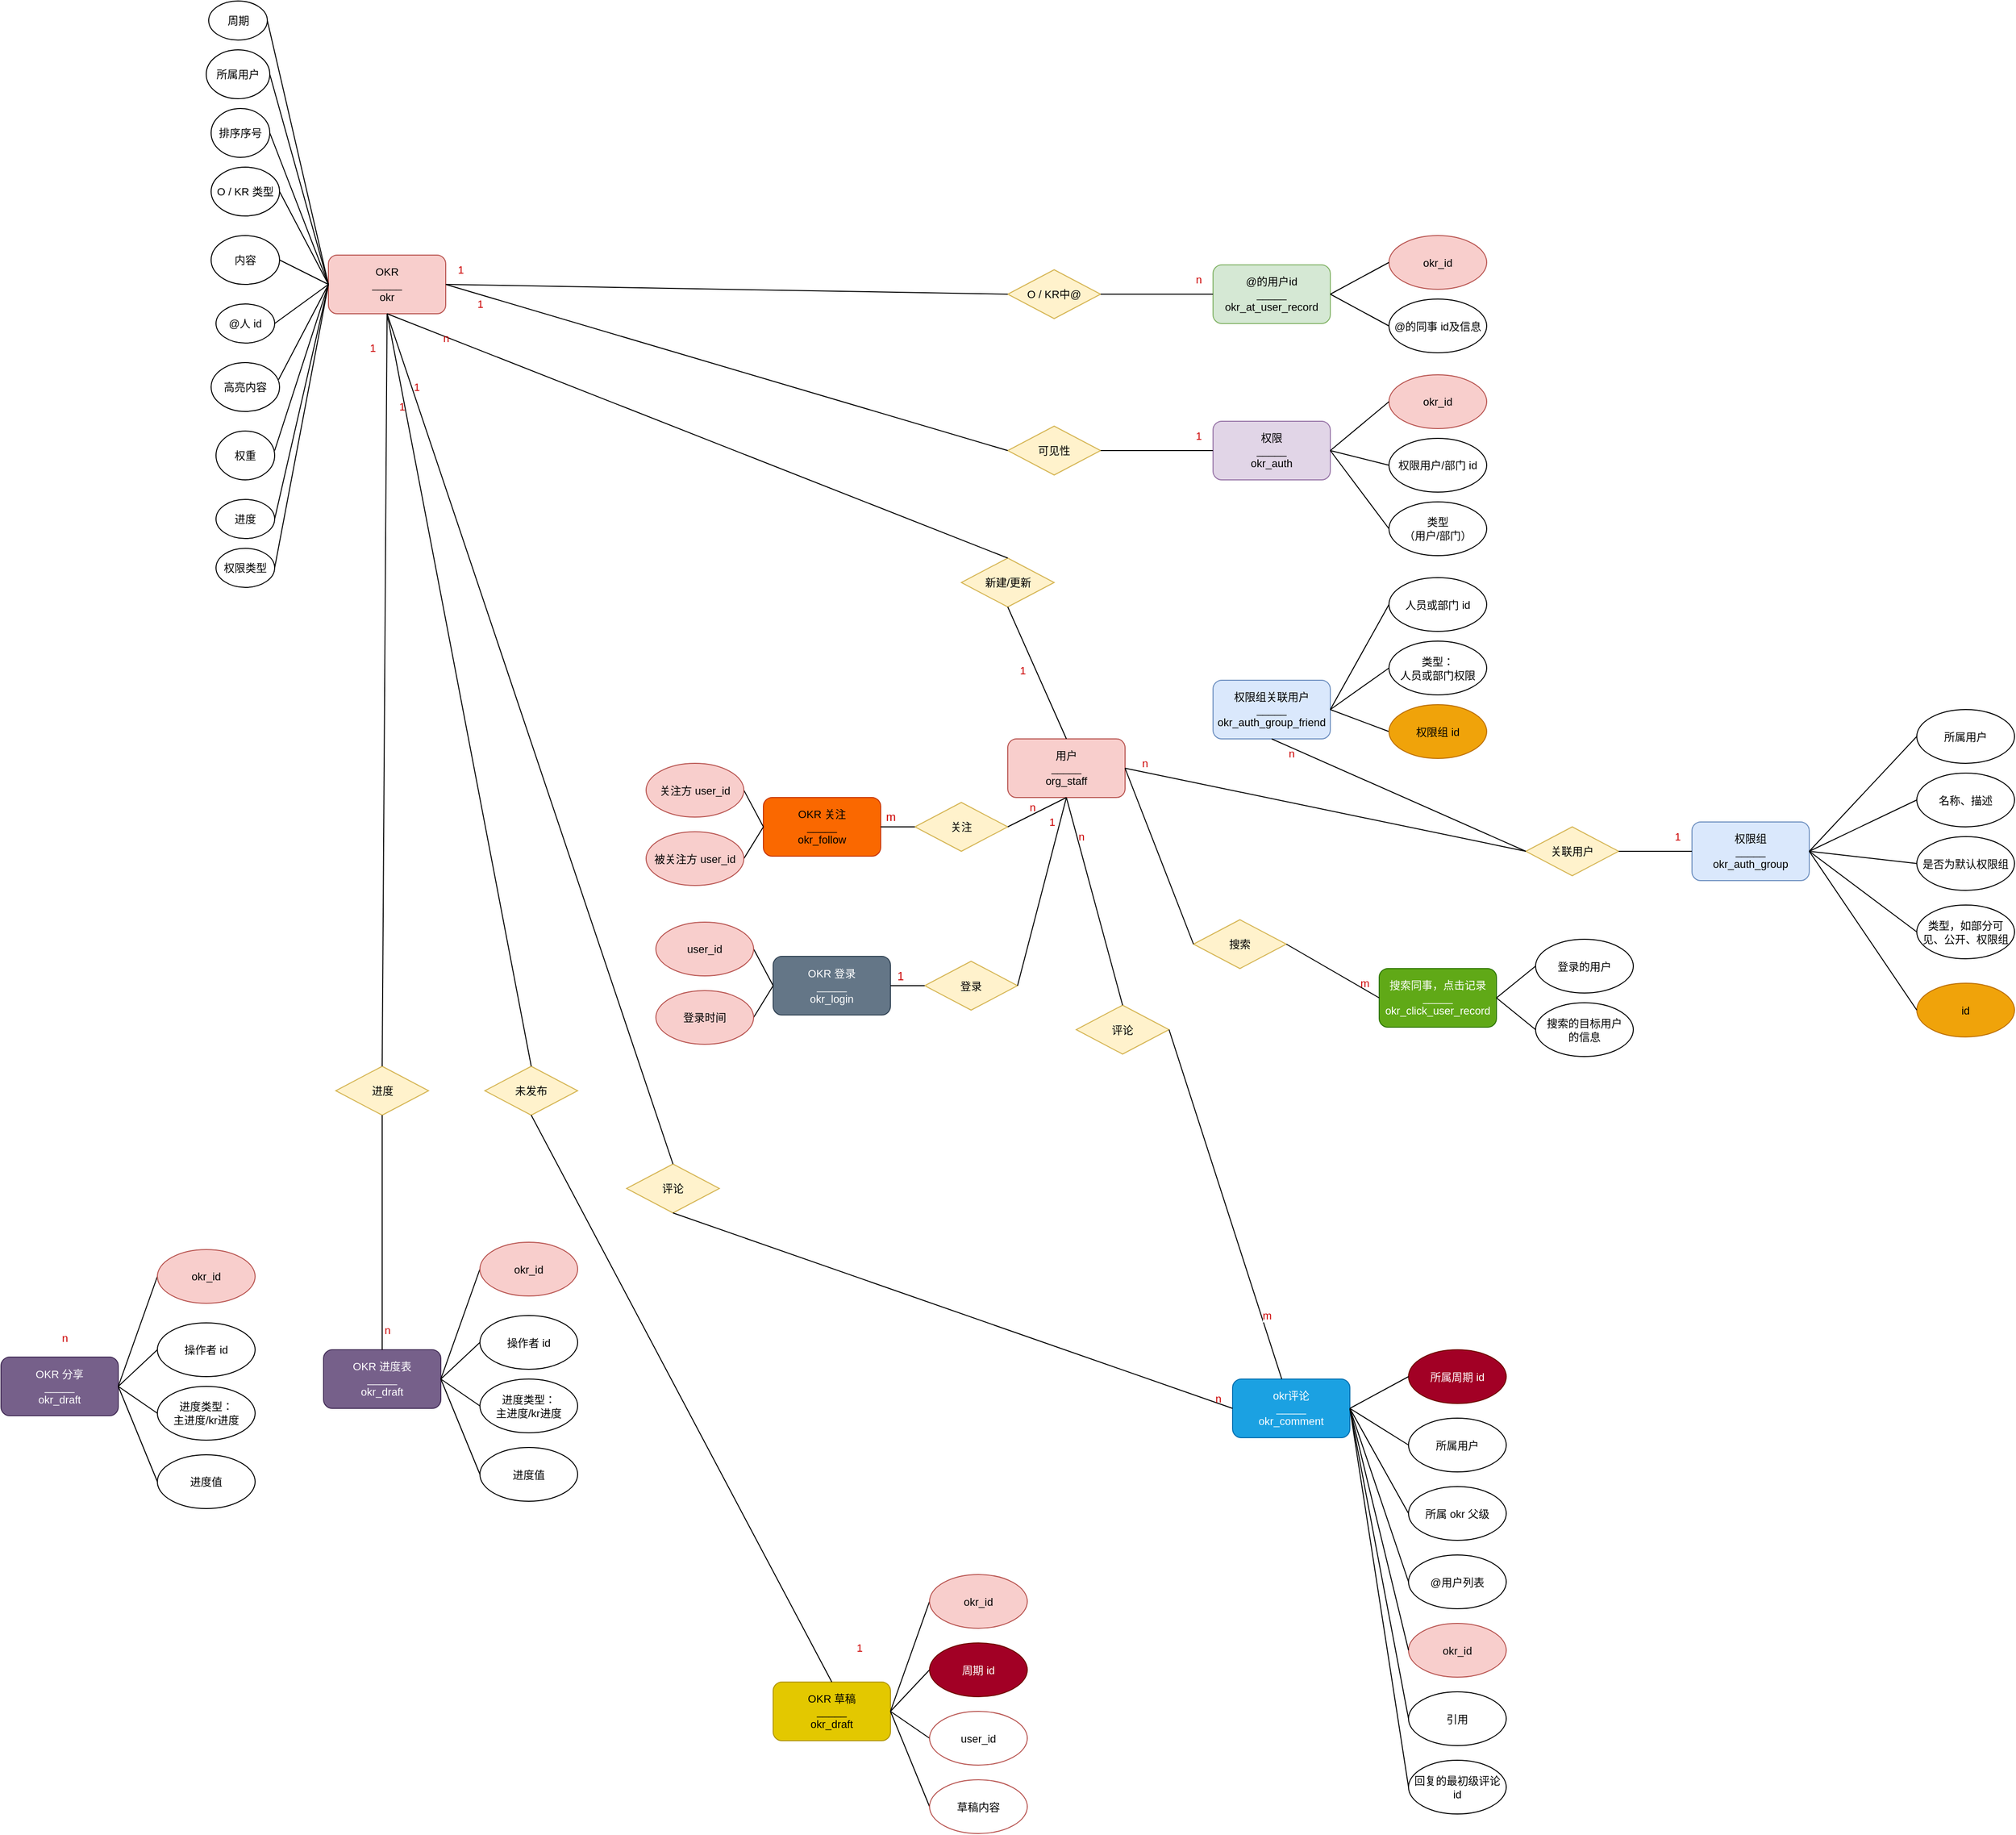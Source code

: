 <mxfile version="20.2.3" type="github">
  <diagram id="R2lEEEUBdFMjLlhIrx00" name="Page-1">
    <mxGraphModel dx="1348" dy="265" grid="1" gridSize="10" guides="1" tooltips="1" connect="1" arrows="1" fold="1" page="1" pageScale="1" pageWidth="850" pageHeight="1100" math="0" shadow="0" extFonts="Permanent Marker^https://fonts.googleapis.com/css?family=Permanent+Marker">
      <root>
        <mxCell id="0" />
        <mxCell id="1" parent="0" />
        <mxCell id="gmKaakxkwhOTD4_wNAfQ-19" value="OKR&lt;br&gt;_____&lt;br&gt;okr" style="rounded=1;whiteSpace=wrap;html=1;fontFamily=Helvetica;fontSize=11;fillColor=#f8cecc;strokeColor=#b85450;" parent="1" vertex="1">
          <mxGeometry x="-255" y="270" width="120" height="60" as="geometry" />
        </mxCell>
        <mxCell id="gmKaakxkwhOTD4_wNAfQ-24" value="内容" style="ellipse;whiteSpace=wrap;html=1;fontFamily=Helvetica;fontSize=11;fontColor=default;" parent="1" vertex="1">
          <mxGeometry x="-375" y="250" width="70" height="50" as="geometry" />
        </mxCell>
        <mxCell id="gmKaakxkwhOTD4_wNAfQ-25" value="O / KR 类型" style="ellipse;whiteSpace=wrap;html=1;fontFamily=Helvetica;fontSize=11;fontColor=default;" parent="1" vertex="1">
          <mxGeometry x="-375" y="180" width="70" height="50" as="geometry" />
        </mxCell>
        <mxCell id="gmKaakxkwhOTD4_wNAfQ-26" value="权重" style="ellipse;whiteSpace=wrap;html=1;fontFamily=Helvetica;fontSize=11;fontColor=default;" parent="1" vertex="1">
          <mxGeometry x="-370" y="450" width="60" height="50" as="geometry" />
        </mxCell>
        <mxCell id="gmKaakxkwhOTD4_wNAfQ-27" value="进度" style="ellipse;whiteSpace=wrap;html=1;fontFamily=Helvetica;fontSize=11;fontColor=default;" parent="1" vertex="1">
          <mxGeometry x="-370" y="520" width="60" height="40" as="geometry" />
        </mxCell>
        <mxCell id="gmKaakxkwhOTD4_wNAfQ-28" value="周期" style="ellipse;whiteSpace=wrap;html=1;fontFamily=Helvetica;fontSize=11;fontColor=default;" parent="1" vertex="1">
          <mxGeometry x="-377.5" y="10" width="60" height="40" as="geometry" />
        </mxCell>
        <mxCell id="gmKaakxkwhOTD4_wNAfQ-29" value="所属用户" style="ellipse;whiteSpace=wrap;html=1;fontFamily=Helvetica;fontSize=11;fontColor=default;" parent="1" vertex="1">
          <mxGeometry x="-380" y="60" width="65" height="50" as="geometry" />
        </mxCell>
        <mxCell id="gmKaakxkwhOTD4_wNAfQ-30" value="权限类型" style="ellipse;whiteSpace=wrap;html=1;fontFamily=Helvetica;fontSize=11;fontColor=default;" parent="1" vertex="1">
          <mxGeometry x="-370" y="570" width="60" height="40" as="geometry" />
        </mxCell>
        <mxCell id="gmKaakxkwhOTD4_wNAfQ-31" value="高亮内容" style="ellipse;whiteSpace=wrap;html=1;fontFamily=Helvetica;fontSize=11;fontColor=default;" parent="1" vertex="1">
          <mxGeometry x="-375" y="380" width="70" height="50" as="geometry" />
        </mxCell>
        <mxCell id="gmKaakxkwhOTD4_wNAfQ-32" value="排序序号" style="ellipse;whiteSpace=wrap;html=1;fontFamily=Helvetica;fontSize=11;fontColor=default;" parent="1" vertex="1">
          <mxGeometry x="-375" y="120" width="60" height="50" as="geometry" />
        </mxCell>
        <mxCell id="gmKaakxkwhOTD4_wNAfQ-33" value="@人 id" style="ellipse;whiteSpace=wrap;html=1;fontFamily=Helvetica;fontSize=11;fontColor=default;" parent="1" vertex="1">
          <mxGeometry x="-370" y="320" width="60" height="40" as="geometry" />
        </mxCell>
        <mxCell id="gmKaakxkwhOTD4_wNAfQ-35" value="" style="endArrow=none;html=1;rounded=0;labelBackgroundColor=default;fontFamily=Helvetica;fontSize=11;fontColor=default;strokeColor=default;shape=connector;exitX=1;exitY=0.5;exitDx=0;exitDy=0;entryX=0;entryY=0.5;entryDx=0;entryDy=0;" parent="1" source="gmKaakxkwhOTD4_wNAfQ-28" target="gmKaakxkwhOTD4_wNAfQ-19" edge="1">
          <mxGeometry width="50" height="50" relative="1" as="geometry">
            <mxPoint x="-275" y="50" as="sourcePoint" />
            <mxPoint x="-225" as="targetPoint" />
          </mxGeometry>
        </mxCell>
        <mxCell id="gmKaakxkwhOTD4_wNAfQ-36" value="" style="endArrow=none;html=1;rounded=0;labelBackgroundColor=default;fontFamily=Helvetica;fontSize=11;fontColor=default;strokeColor=default;shape=connector;exitX=1;exitY=0.5;exitDx=0;exitDy=0;entryX=0;entryY=0.5;entryDx=0;entryDy=0;" parent="1" source="gmKaakxkwhOTD4_wNAfQ-29" target="gmKaakxkwhOTD4_wNAfQ-19" edge="1">
          <mxGeometry width="50" height="50" relative="1" as="geometry">
            <mxPoint x="-305" y="110" as="sourcePoint" />
            <mxPoint x="-255" y="60" as="targetPoint" />
          </mxGeometry>
        </mxCell>
        <mxCell id="gmKaakxkwhOTD4_wNAfQ-37" value="" style="endArrow=none;html=1;rounded=0;labelBackgroundColor=default;fontFamily=Helvetica;fontSize=11;fontColor=default;strokeColor=default;shape=connector;exitX=1;exitY=0.5;exitDx=0;exitDy=0;" parent="1" source="gmKaakxkwhOTD4_wNAfQ-32" edge="1">
          <mxGeometry width="50" height="50" relative="1" as="geometry">
            <mxPoint x="-265" y="170" as="sourcePoint" />
            <mxPoint x="-255" y="300" as="targetPoint" />
          </mxGeometry>
        </mxCell>
        <mxCell id="gmKaakxkwhOTD4_wNAfQ-41" value="" style="endArrow=none;html=1;rounded=0;labelBackgroundColor=default;fontFamily=Helvetica;fontSize=11;fontColor=default;strokeColor=default;shape=connector;exitX=1;exitY=0.5;exitDx=0;exitDy=0;entryX=0;entryY=0.5;entryDx=0;entryDy=0;" parent="1" source="gmKaakxkwhOTD4_wNAfQ-25" target="gmKaakxkwhOTD4_wNAfQ-19" edge="1">
          <mxGeometry width="50" height="50" relative="1" as="geometry">
            <mxPoint x="-255" y="180" as="sourcePoint" />
            <mxPoint x="-205" y="130" as="targetPoint" />
          </mxGeometry>
        </mxCell>
        <mxCell id="gmKaakxkwhOTD4_wNAfQ-42" value="" style="endArrow=none;html=1;rounded=0;labelBackgroundColor=default;fontFamily=Helvetica;fontSize=11;fontColor=default;strokeColor=default;shape=connector;exitX=1;exitY=0.5;exitDx=0;exitDy=0;entryX=0;entryY=0.5;entryDx=0;entryDy=0;" parent="1" source="gmKaakxkwhOTD4_wNAfQ-24" target="gmKaakxkwhOTD4_wNAfQ-19" edge="1">
          <mxGeometry width="50" height="50" relative="1" as="geometry">
            <mxPoint x="-245" y="190" as="sourcePoint" />
            <mxPoint x="-195" y="140" as="targetPoint" />
          </mxGeometry>
        </mxCell>
        <mxCell id="gmKaakxkwhOTD4_wNAfQ-43" value="" style="endArrow=none;html=1;rounded=0;labelBackgroundColor=default;fontFamily=Helvetica;fontSize=11;fontColor=default;strokeColor=default;shape=connector;exitX=1;exitY=0.5;exitDx=0;exitDy=0;entryX=0;entryY=0.5;entryDx=0;entryDy=0;" parent="1" source="gmKaakxkwhOTD4_wNAfQ-33" target="gmKaakxkwhOTD4_wNAfQ-19" edge="1">
          <mxGeometry width="50" height="50" relative="1" as="geometry">
            <mxPoint x="-235" y="200" as="sourcePoint" />
            <mxPoint x="-185" y="150" as="targetPoint" />
          </mxGeometry>
        </mxCell>
        <mxCell id="gmKaakxkwhOTD4_wNAfQ-44" value="" style="endArrow=none;html=1;rounded=0;labelBackgroundColor=default;fontFamily=Helvetica;fontSize=11;fontColor=default;strokeColor=default;shape=connector;exitX=0.986;exitY=0.347;exitDx=0;exitDy=0;exitPerimeter=0;" parent="1" source="gmKaakxkwhOTD4_wNAfQ-31" edge="1">
          <mxGeometry width="50" height="50" relative="1" as="geometry">
            <mxPoint x="-225" y="210" as="sourcePoint" />
            <mxPoint x="-255" y="300" as="targetPoint" />
          </mxGeometry>
        </mxCell>
        <mxCell id="gmKaakxkwhOTD4_wNAfQ-45" value="" style="endArrow=none;html=1;rounded=0;labelBackgroundColor=default;fontFamily=Helvetica;fontSize=11;fontColor=default;strokeColor=default;shape=connector;entryX=0;entryY=0.5;entryDx=0;entryDy=0;" parent="1" target="gmKaakxkwhOTD4_wNAfQ-19" edge="1">
          <mxGeometry width="50" height="50" relative="1" as="geometry">
            <mxPoint x="-310" y="470" as="sourcePoint" />
            <mxPoint x="-260" y="420" as="targetPoint" />
          </mxGeometry>
        </mxCell>
        <mxCell id="gmKaakxkwhOTD4_wNAfQ-46" value="" style="endArrow=none;html=1;rounded=0;labelBackgroundColor=default;fontFamily=Helvetica;fontSize=11;fontColor=default;strokeColor=default;shape=connector;exitX=1;exitY=0.5;exitDx=0;exitDy=0;" parent="1" source="gmKaakxkwhOTD4_wNAfQ-27" edge="1">
          <mxGeometry width="50" height="50" relative="1" as="geometry">
            <mxPoint x="-205" y="230" as="sourcePoint" />
            <mxPoint x="-255" y="300" as="targetPoint" />
          </mxGeometry>
        </mxCell>
        <mxCell id="gmKaakxkwhOTD4_wNAfQ-47" value="" style="endArrow=none;html=1;rounded=0;labelBackgroundColor=default;fontFamily=Helvetica;fontSize=11;fontColor=default;strokeColor=default;shape=connector;exitX=1;exitY=0.5;exitDx=0;exitDy=0;entryX=0;entryY=0.5;entryDx=0;entryDy=0;" parent="1" source="gmKaakxkwhOTD4_wNAfQ-30" target="gmKaakxkwhOTD4_wNAfQ-19" edge="1">
          <mxGeometry width="50" height="50" relative="1" as="geometry">
            <mxPoint x="-195" y="240" as="sourcePoint" />
            <mxPoint x="-145" y="190" as="targetPoint" />
          </mxGeometry>
        </mxCell>
        <mxCell id="gmKaakxkwhOTD4_wNAfQ-49" value="@的用户id&lt;br&gt;_____&lt;br&gt;okr_at_user_record" style="rounded=1;whiteSpace=wrap;html=1;fontFamily=Helvetica;fontSize=11;fillColor=#d5e8d4;strokeColor=#82b366;" parent="1" vertex="1">
          <mxGeometry x="650" y="280" width="120" height="60" as="geometry" />
        </mxCell>
        <mxCell id="gmKaakxkwhOTD4_wNAfQ-50" value="O / KR中@" style="rhombus;whiteSpace=wrap;html=1;fontFamily=Helvetica;fontSize=11;fillColor=#fff2cc;strokeColor=#d6b656;" parent="1" vertex="1">
          <mxGeometry x="440" y="285" width="95" height="50" as="geometry" />
        </mxCell>
        <mxCell id="gmKaakxkwhOTD4_wNAfQ-51" value="okr_id" style="ellipse;whiteSpace=wrap;html=1;fontFamily=Helvetica;fontSize=11;fillColor=#f8cecc;strokeColor=#b85450;" parent="1" vertex="1">
          <mxGeometry x="830" y="250" width="100" height="55" as="geometry" />
        </mxCell>
        <mxCell id="gmKaakxkwhOTD4_wNAfQ-52" value="@的同事 id及信息" style="ellipse;whiteSpace=wrap;html=1;fontFamily=Helvetica;fontSize=11;fontColor=default;" parent="1" vertex="1">
          <mxGeometry x="830" y="315" width="100" height="55" as="geometry" />
        </mxCell>
        <mxCell id="gmKaakxkwhOTD4_wNAfQ-58" value="" style="endArrow=none;html=1;rounded=0;labelBackgroundColor=default;fontFamily=Helvetica;fontSize=11;fontColor=default;strokeColor=default;shape=connector;exitX=1;exitY=0.5;exitDx=0;exitDy=0;entryX=0;entryY=0.5;entryDx=0;entryDy=0;" parent="1" source="gmKaakxkwhOTD4_wNAfQ-49" target="gmKaakxkwhOTD4_wNAfQ-51" edge="1">
          <mxGeometry width="50" height="50" relative="1" as="geometry">
            <mxPoint x="760" y="220" as="sourcePoint" />
            <mxPoint x="810" y="170" as="targetPoint" />
          </mxGeometry>
        </mxCell>
        <mxCell id="gmKaakxkwhOTD4_wNAfQ-59" value="" style="endArrow=none;html=1;rounded=0;labelBackgroundColor=default;fontFamily=Helvetica;fontSize=11;fontColor=default;strokeColor=default;shape=connector;exitX=1;exitY=0.5;exitDx=0;exitDy=0;entryX=0;entryY=0.5;entryDx=0;entryDy=0;" parent="1" source="gmKaakxkwhOTD4_wNAfQ-49" target="gmKaakxkwhOTD4_wNAfQ-52" edge="1">
          <mxGeometry width="50" height="50" relative="1" as="geometry">
            <mxPoint x="780" y="420" as="sourcePoint" />
            <mxPoint x="830" y="370" as="targetPoint" />
          </mxGeometry>
        </mxCell>
        <mxCell id="gmKaakxkwhOTD4_wNAfQ-60" value="" style="endArrow=none;html=1;rounded=0;labelBackgroundColor=default;fontFamily=Helvetica;fontSize=11;fontColor=default;strokeColor=default;shape=connector;exitX=1;exitY=0.5;exitDx=0;exitDy=0;entryX=0;entryY=0.5;entryDx=0;entryDy=0;" parent="1" source="gmKaakxkwhOTD4_wNAfQ-19" target="gmKaakxkwhOTD4_wNAfQ-50" edge="1">
          <mxGeometry width="50" height="50" relative="1" as="geometry">
            <mxPoint x="320" y="220" as="sourcePoint" />
            <mxPoint x="370" y="170" as="targetPoint" />
          </mxGeometry>
        </mxCell>
        <mxCell id="gmKaakxkwhOTD4_wNAfQ-61" value="" style="endArrow=none;html=1;rounded=0;labelBackgroundColor=default;fontFamily=Helvetica;fontSize=11;fontColor=default;strokeColor=default;shape=connector;exitX=1;exitY=0.5;exitDx=0;exitDy=0;entryX=0;entryY=0.5;entryDx=0;entryDy=0;" parent="1" source="gmKaakxkwhOTD4_wNAfQ-50" target="gmKaakxkwhOTD4_wNAfQ-49" edge="1">
          <mxGeometry width="50" height="50" relative="1" as="geometry">
            <mxPoint x="330" y="230" as="sourcePoint" />
            <mxPoint x="380" y="180" as="targetPoint" />
          </mxGeometry>
        </mxCell>
        <mxCell id="gmKaakxkwhOTD4_wNAfQ-62" value="&lt;font color=&quot;#cc0000&quot;&gt;1&lt;/font&gt;" style="text;html=1;align=center;verticalAlign=middle;resizable=0;points=[];autosize=1;strokeColor=none;fillColor=none;fontSize=11;fontFamily=Helvetica;fontColor=default;" parent="1" vertex="1">
          <mxGeometry x="-135" y="270" width="30" height="30" as="geometry" />
        </mxCell>
        <mxCell id="gmKaakxkwhOTD4_wNAfQ-63" value="&lt;font color=&quot;#cc0000&quot;&gt;n&lt;/font&gt;" style="text;html=1;align=center;verticalAlign=middle;resizable=0;points=[];autosize=1;strokeColor=none;fillColor=none;fontSize=11;fontFamily=Helvetica;fontColor=default;" parent="1" vertex="1">
          <mxGeometry x="620" y="280" width="30" height="30" as="geometry" />
        </mxCell>
        <mxCell id="gmKaakxkwhOTD4_wNAfQ-65" value="权限&lt;br&gt;_____&lt;br&gt;&lt;span style=&quot;font-size: 11px;&quot;&gt;okr_auth&lt;/span&gt;" style="rounded=1;whiteSpace=wrap;html=1;fontFamily=Helvetica;fontSize=11;fillColor=#e1d5e7;strokeColor=#9673a6;" parent="1" vertex="1">
          <mxGeometry x="650" y="440" width="120" height="60" as="geometry" />
        </mxCell>
        <mxCell id="gmKaakxkwhOTD4_wNAfQ-66" value="okr_id" style="ellipse;whiteSpace=wrap;html=1;fontFamily=Helvetica;fontSize=11;fillColor=#f8cecc;strokeColor=#b85450;" parent="1" vertex="1">
          <mxGeometry x="830" y="392.5" width="100" height="55" as="geometry" />
        </mxCell>
        <mxCell id="gmKaakxkwhOTD4_wNAfQ-67" value="&lt;span style=&quot;font-size: 11px;&quot;&gt;权限用户/部门 id&lt;/span&gt;" style="ellipse;whiteSpace=wrap;html=1;fontFamily=Helvetica;fontSize=11;fontColor=default;" parent="1" vertex="1">
          <mxGeometry x="830" y="457.5" width="100" height="55" as="geometry" />
        </mxCell>
        <mxCell id="gmKaakxkwhOTD4_wNAfQ-68" value="" style="endArrow=none;html=1;rounded=0;labelBackgroundColor=default;fontFamily=Helvetica;fontSize=11;fontColor=default;strokeColor=default;shape=connector;entryX=0;entryY=0.5;entryDx=0;entryDy=0;exitX=1;exitY=0.5;exitDx=0;exitDy=0;" parent="1" source="gmKaakxkwhOTD4_wNAfQ-65" target="gmKaakxkwhOTD4_wNAfQ-66" edge="1">
          <mxGeometry width="50" height="50" relative="1" as="geometry">
            <mxPoint x="710" y="470" as="sourcePoint" />
            <mxPoint x="810" y="330" as="targetPoint" />
          </mxGeometry>
        </mxCell>
        <mxCell id="gmKaakxkwhOTD4_wNAfQ-69" value="" style="endArrow=none;html=1;rounded=0;labelBackgroundColor=default;fontFamily=Helvetica;fontSize=11;fontColor=default;strokeColor=default;shape=connector;entryX=0;entryY=0.5;entryDx=0;entryDy=0;exitX=1;exitY=0.5;exitDx=0;exitDy=0;" parent="1" source="gmKaakxkwhOTD4_wNAfQ-65" target="gmKaakxkwhOTD4_wNAfQ-70" edge="1">
          <mxGeometry width="50" height="50" relative="1" as="geometry">
            <mxPoint x="770" y="470" as="sourcePoint" />
            <mxPoint x="830" y="530" as="targetPoint" />
          </mxGeometry>
        </mxCell>
        <mxCell id="gmKaakxkwhOTD4_wNAfQ-70" value="类型&lt;br&gt;（用户/部门）" style="ellipse;whiteSpace=wrap;html=1;fontFamily=Helvetica;fontSize=11;fontColor=default;" parent="1" vertex="1">
          <mxGeometry x="830" y="522.5" width="100" height="55" as="geometry" />
        </mxCell>
        <mxCell id="gmKaakxkwhOTD4_wNAfQ-71" value="" style="endArrow=none;html=1;rounded=0;labelBackgroundColor=default;fontFamily=Helvetica;fontSize=11;fontColor=default;strokeColor=default;shape=connector;entryX=0;entryY=0.5;entryDx=0;entryDy=0;exitX=1;exitY=0.5;exitDx=0;exitDy=0;" parent="1" source="gmKaakxkwhOTD4_wNAfQ-65" target="gmKaakxkwhOTD4_wNAfQ-67" edge="1">
          <mxGeometry width="50" height="50" relative="1" as="geometry">
            <mxPoint x="780" y="480" as="sourcePoint" />
            <mxPoint x="838.5" y="575.08" as="targetPoint" />
          </mxGeometry>
        </mxCell>
        <mxCell id="gmKaakxkwhOTD4_wNAfQ-72" value="可见性" style="rhombus;whiteSpace=wrap;html=1;fontFamily=Helvetica;fontSize=11;fillColor=#fff2cc;strokeColor=#d6b656;rotation=0;" parent="1" vertex="1">
          <mxGeometry x="440" y="445" width="95" height="50" as="geometry" />
        </mxCell>
        <mxCell id="gmKaakxkwhOTD4_wNAfQ-73" value="" style="endArrow=none;html=1;rounded=0;labelBackgroundColor=default;fontFamily=Helvetica;fontSize=11;fontColor=default;strokeColor=default;shape=connector;entryX=0;entryY=0.5;entryDx=0;entryDy=0;exitX=1;exitY=0.5;exitDx=0;exitDy=0;" parent="1" source="gmKaakxkwhOTD4_wNAfQ-19" target="gmKaakxkwhOTD4_wNAfQ-72" edge="1">
          <mxGeometry width="50" height="50" relative="1" as="geometry">
            <mxPoint x="300" y="380" as="sourcePoint" />
            <mxPoint x="360" y="250" as="targetPoint" />
          </mxGeometry>
        </mxCell>
        <mxCell id="gmKaakxkwhOTD4_wNAfQ-74" value="" style="endArrow=none;html=1;rounded=0;labelBackgroundColor=default;fontFamily=Helvetica;fontSize=11;fontColor=default;strokeColor=default;shape=connector;exitX=1;exitY=0.5;exitDx=0;exitDy=0;entryX=0;entryY=0.5;entryDx=0;entryDy=0;" parent="1" source="gmKaakxkwhOTD4_wNAfQ-72" target="gmKaakxkwhOTD4_wNAfQ-65" edge="1">
          <mxGeometry width="50" height="50" relative="1" as="geometry">
            <mxPoint x="320" y="310" as="sourcePoint" />
            <mxPoint x="640" y="390" as="targetPoint" />
          </mxGeometry>
        </mxCell>
        <mxCell id="gmKaakxkwhOTD4_wNAfQ-75" value="&lt;font color=&quot;#cc0000&quot;&gt;1&lt;/font&gt;" style="text;html=1;align=center;verticalAlign=middle;resizable=0;points=[];autosize=1;strokeColor=none;fillColor=none;fontSize=11;fontFamily=Helvetica;fontColor=default;" parent="1" vertex="1">
          <mxGeometry x="-115" y="305" width="30" height="30" as="geometry" />
        </mxCell>
        <mxCell id="gmKaakxkwhOTD4_wNAfQ-76" value="&lt;font color=&quot;#cc0000&quot;&gt;1&lt;/font&gt;" style="text;html=1;align=center;verticalAlign=middle;resizable=0;points=[];autosize=1;strokeColor=none;fillColor=none;fontSize=11;fontFamily=Helvetica;fontColor=default;" parent="1" vertex="1">
          <mxGeometry x="620" y="440" width="30" height="30" as="geometry" />
        </mxCell>
        <mxCell id="gmKaakxkwhOTD4_wNAfQ-77" value="权限组关联用户&lt;br&gt;_____&lt;br&gt;&lt;span style=&quot;font-size: 11px;&quot;&gt;okr_auth_group_friend&lt;/span&gt;" style="rounded=1;whiteSpace=wrap;html=1;fontFamily=Helvetica;fontSize=11;fillColor=#dae8fc;strokeColor=#6c8ebf;" parent="1" vertex="1">
          <mxGeometry x="650" y="705" width="120" height="60" as="geometry" />
        </mxCell>
        <mxCell id="gmKaakxkwhOTD4_wNAfQ-78" value="人员或部门 id" style="ellipse;whiteSpace=wrap;html=1;fontFamily=Helvetica;fontSize=11;" parent="1" vertex="1">
          <mxGeometry x="830" y="600" width="100" height="55" as="geometry" />
        </mxCell>
        <mxCell id="gmKaakxkwhOTD4_wNAfQ-79" value="&lt;span style=&quot;font-size: 11px;&quot;&gt;类型：&lt;br&gt;人员或部门权限&lt;/span&gt;" style="ellipse;whiteSpace=wrap;html=1;fontFamily=Helvetica;fontSize=11;fontColor=default;" parent="1" vertex="1">
          <mxGeometry x="830" y="665" width="100" height="55" as="geometry" />
        </mxCell>
        <mxCell id="gmKaakxkwhOTD4_wNAfQ-80" value="" style="endArrow=none;html=1;rounded=0;labelBackgroundColor=default;fontFamily=Helvetica;fontSize=11;fontColor=default;strokeColor=default;shape=connector;entryX=0;entryY=0.5;entryDx=0;entryDy=0;exitX=1;exitY=0.5;exitDx=0;exitDy=0;" parent="1" source="gmKaakxkwhOTD4_wNAfQ-77" target="gmKaakxkwhOTD4_wNAfQ-78" edge="1">
          <mxGeometry width="50" height="50" relative="1" as="geometry">
            <mxPoint x="710" y="717.5" as="sourcePoint" />
            <mxPoint x="810" y="577.5" as="targetPoint" />
          </mxGeometry>
        </mxCell>
        <mxCell id="gmKaakxkwhOTD4_wNAfQ-81" value="" style="endArrow=none;html=1;rounded=0;labelBackgroundColor=default;fontFamily=Helvetica;fontSize=11;fontColor=default;strokeColor=default;shape=connector;entryX=0;entryY=0.5;entryDx=0;entryDy=0;exitX=1;exitY=0.5;exitDx=0;exitDy=0;" parent="1" source="gmKaakxkwhOTD4_wNAfQ-77" target="gmKaakxkwhOTD4_wNAfQ-82" edge="1">
          <mxGeometry width="50" height="50" relative="1" as="geometry">
            <mxPoint x="770" y="717.5" as="sourcePoint" />
            <mxPoint x="830" y="777.5" as="targetPoint" />
          </mxGeometry>
        </mxCell>
        <mxCell id="gmKaakxkwhOTD4_wNAfQ-82" value="权限组 id" style="ellipse;whiteSpace=wrap;html=1;fontFamily=Helvetica;fontSize=11;fontColor=#000000;fillColor=#f0a30a;strokeColor=#BD7000;" parent="1" vertex="1">
          <mxGeometry x="830" y="730" width="100" height="55" as="geometry" />
        </mxCell>
        <mxCell id="gmKaakxkwhOTD4_wNAfQ-83" value="" style="endArrow=none;html=1;rounded=0;labelBackgroundColor=default;fontFamily=Helvetica;fontSize=11;fontColor=default;strokeColor=default;shape=connector;entryX=0;entryY=0.5;entryDx=0;entryDy=0;exitX=1;exitY=0.5;exitDx=0;exitDy=0;" parent="1" source="gmKaakxkwhOTD4_wNAfQ-77" target="gmKaakxkwhOTD4_wNAfQ-79" edge="1">
          <mxGeometry width="50" height="50" relative="1" as="geometry">
            <mxPoint x="780" y="727.5" as="sourcePoint" />
            <mxPoint x="838.5" y="822.58" as="targetPoint" />
          </mxGeometry>
        </mxCell>
        <mxCell id="gmKaakxkwhOTD4_wNAfQ-94" value="权限组&lt;br&gt;_____&lt;br&gt;&lt;span style=&quot;font-size: 11px;&quot;&gt;okr_auth_group&lt;/span&gt;" style="rounded=1;whiteSpace=wrap;html=1;fontFamily=Helvetica;fontSize=11;fillColor=#dae8fc;strokeColor=#6c8ebf;" parent="1" vertex="1">
          <mxGeometry x="1140" y="850" width="120" height="60" as="geometry" />
        </mxCell>
        <mxCell id="gmKaakxkwhOTD4_wNAfQ-95" value="所属用户" style="ellipse;whiteSpace=wrap;html=1;fontFamily=Helvetica;fontSize=11;" parent="1" vertex="1">
          <mxGeometry x="1370" y="735" width="100" height="55" as="geometry" />
        </mxCell>
        <mxCell id="gmKaakxkwhOTD4_wNAfQ-96" value="&lt;span style=&quot;font-size: 11px;&quot;&gt;名称、描述&lt;/span&gt;" style="ellipse;whiteSpace=wrap;html=1;fontFamily=Helvetica;fontSize=11;fontColor=default;" parent="1" vertex="1">
          <mxGeometry x="1370" y="800" width="100" height="55" as="geometry" />
        </mxCell>
        <mxCell id="gmKaakxkwhOTD4_wNAfQ-97" value="" style="endArrow=none;html=1;rounded=0;labelBackgroundColor=default;fontFamily=Helvetica;fontSize=11;fontColor=default;strokeColor=default;shape=connector;entryX=0;entryY=0.5;entryDx=0;entryDy=0;exitX=1;exitY=0.5;exitDx=0;exitDy=0;" parent="1" source="gmKaakxkwhOTD4_wNAfQ-94" target="gmKaakxkwhOTD4_wNAfQ-95" edge="1">
          <mxGeometry width="50" height="50" relative="1" as="geometry">
            <mxPoint x="1090" y="727.5" as="sourcePoint" />
            <mxPoint x="1190" y="587.5" as="targetPoint" />
          </mxGeometry>
        </mxCell>
        <mxCell id="gmKaakxkwhOTD4_wNAfQ-98" value="" style="endArrow=none;html=1;rounded=0;labelBackgroundColor=default;fontFamily=Helvetica;fontSize=11;fontColor=default;strokeColor=default;shape=connector;entryX=0;entryY=0.5;entryDx=0;entryDy=0;exitX=1;exitY=0.5;exitDx=0;exitDy=0;" parent="1" source="gmKaakxkwhOTD4_wNAfQ-94" target="gmKaakxkwhOTD4_wNAfQ-99" edge="1">
          <mxGeometry width="50" height="50" relative="1" as="geometry">
            <mxPoint x="1150" y="727.5" as="sourcePoint" />
            <mxPoint x="1210" y="787.5" as="targetPoint" />
          </mxGeometry>
        </mxCell>
        <mxCell id="gmKaakxkwhOTD4_wNAfQ-99" value="是否为默认权限组" style="ellipse;whiteSpace=wrap;html=1;fontFamily=Helvetica;fontSize=11;fontColor=default;" parent="1" vertex="1">
          <mxGeometry x="1370" y="865" width="100" height="55" as="geometry" />
        </mxCell>
        <mxCell id="gmKaakxkwhOTD4_wNAfQ-100" value="" style="endArrow=none;html=1;rounded=0;labelBackgroundColor=default;fontFamily=Helvetica;fontSize=11;fontColor=default;strokeColor=default;shape=connector;entryX=0;entryY=0.5;entryDx=0;entryDy=0;exitX=1;exitY=0.5;exitDx=0;exitDy=0;" parent="1" source="gmKaakxkwhOTD4_wNAfQ-94" target="gmKaakxkwhOTD4_wNAfQ-96" edge="1">
          <mxGeometry width="50" height="50" relative="1" as="geometry">
            <mxPoint x="1160" y="737.5" as="sourcePoint" />
            <mxPoint x="1218.5" y="832.58" as="targetPoint" />
          </mxGeometry>
        </mxCell>
        <mxCell id="gmKaakxkwhOTD4_wNAfQ-101" value="" style="endArrow=none;html=1;rounded=0;labelBackgroundColor=default;fontFamily=Helvetica;fontSize=11;fontColor=default;strokeColor=default;shape=connector;entryX=0;entryY=0.5;entryDx=0;entryDy=0;exitX=1;exitY=0.5;exitDx=0;exitDy=0;" parent="1" source="gmKaakxkwhOTD4_wNAfQ-94" target="gmKaakxkwhOTD4_wNAfQ-102" edge="1">
          <mxGeometry width="50" height="50" relative="1" as="geometry">
            <mxPoint x="1160" y="810" as="sourcePoint" />
            <mxPoint x="1220" y="870" as="targetPoint" />
          </mxGeometry>
        </mxCell>
        <mxCell id="gmKaakxkwhOTD4_wNAfQ-102" value="类型，如部分可见、公开、权限组" style="ellipse;whiteSpace=wrap;html=1;fontFamily=Helvetica;fontSize=11;fontColor=default;" parent="1" vertex="1">
          <mxGeometry x="1370" y="935" width="100" height="55" as="geometry" />
        </mxCell>
        <mxCell id="gmKaakxkwhOTD4_wNAfQ-103" value="id" style="ellipse;whiteSpace=wrap;html=1;fontFamily=Helvetica;fontSize=11;fillColor=#f0a30a;strokeColor=#BD7000;fontColor=#000000;" parent="1" vertex="1">
          <mxGeometry x="1370" y="1015" width="100" height="55" as="geometry" />
        </mxCell>
        <mxCell id="gmKaakxkwhOTD4_wNAfQ-104" value="" style="endArrow=none;html=1;rounded=0;labelBackgroundColor=default;fontFamily=Helvetica;fontSize=11;fontColor=default;strokeColor=default;shape=connector;entryX=0;entryY=0.5;entryDx=0;entryDy=0;exitX=1;exitY=0.5;exitDx=0;exitDy=0;" parent="1" source="gmKaakxkwhOTD4_wNAfQ-94" target="gmKaakxkwhOTD4_wNAfQ-103" edge="1">
          <mxGeometry width="50" height="50" relative="1" as="geometry">
            <mxPoint x="1160" y="737.5" as="sourcePoint" />
            <mxPoint x="1220.0" y="887.5" as="targetPoint" />
          </mxGeometry>
        </mxCell>
        <mxCell id="gmKaakxkwhOTD4_wNAfQ-105" value="关联用户" style="rhombus;whiteSpace=wrap;html=1;fontFamily=Helvetica;fontSize=11;fillColor=#fff2cc;strokeColor=#d6b656;rotation=0;" parent="1" vertex="1">
          <mxGeometry x="970" y="855" width="95" height="50" as="geometry" />
        </mxCell>
        <mxCell id="gmKaakxkwhOTD4_wNAfQ-106" value="" style="endArrow=none;html=1;rounded=0;labelBackgroundColor=default;fontFamily=Helvetica;fontSize=11;fontColor=default;strokeColor=default;shape=connector;exitX=1;exitY=0.5;exitDx=0;exitDy=0;entryX=0;entryY=0.5;entryDx=0;entryDy=0;" parent="1" source="gmKaakxkwhOTD4_wNAfQ-105" target="gmKaakxkwhOTD4_wNAfQ-94" edge="1">
          <mxGeometry width="50" height="50" relative="1" as="geometry">
            <mxPoint x="545" y="442.5" as="sourcePoint" />
            <mxPoint x="660" y="480" as="targetPoint" />
          </mxGeometry>
        </mxCell>
        <mxCell id="gmKaakxkwhOTD4_wNAfQ-108" value="" style="endArrow=none;html=1;rounded=0;labelBackgroundColor=default;fontFamily=Helvetica;fontSize=11;fontColor=default;strokeColor=default;shape=connector;entryX=0;entryY=0.5;entryDx=0;entryDy=0;exitX=0.5;exitY=1;exitDx=0;exitDy=0;" parent="1" source="gmKaakxkwhOTD4_wNAfQ-77" target="gmKaakxkwhOTD4_wNAfQ-105" edge="1">
          <mxGeometry width="50" height="50" relative="1" as="geometry">
            <mxPoint x="660.0" y="840" as="sourcePoint" />
            <mxPoint x="780" y="962.5" as="targetPoint" />
            <Array as="points" />
          </mxGeometry>
        </mxCell>
        <mxCell id="gmKaakxkwhOTD4_wNAfQ-109" value="n" style="text;html=1;align=center;verticalAlign=middle;resizable=0;points=[];autosize=1;strokeColor=none;fillColor=none;fontSize=11;fontFamily=Helvetica;fontColor=#CC0000;" parent="1" vertex="1">
          <mxGeometry x="715" y="765" width="30" height="30" as="geometry" />
        </mxCell>
        <mxCell id="gmKaakxkwhOTD4_wNAfQ-110" value="1" style="text;html=1;align=center;verticalAlign=middle;resizable=0;points=[];autosize=1;strokeColor=none;fillColor=none;fontSize=11;fontFamily=Helvetica;fontColor=#CC0000;" parent="1" vertex="1">
          <mxGeometry x="1110" y="850" width="30" height="30" as="geometry" />
        </mxCell>
        <mxCell id="gmKaakxkwhOTD4_wNAfQ-113" value="搜索同事，点击记录&lt;br&gt;_____&lt;br&gt;&lt;span style=&quot;font-size: 11px;&quot;&gt;okr_click_user_record&lt;/span&gt;" style="rounded=1;whiteSpace=wrap;html=1;fontFamily=Helvetica;fontSize=11;fillColor=#60a917;strokeColor=#2D7600;fontColor=#ffffff;" parent="1" vertex="1">
          <mxGeometry x="820" y="1000" width="120" height="60" as="geometry" />
        </mxCell>
        <mxCell id="gmKaakxkwhOTD4_wNAfQ-114" value="登录的用户" style="ellipse;whiteSpace=wrap;html=1;fontFamily=Helvetica;fontSize=11;" parent="1" vertex="1">
          <mxGeometry x="980" y="970" width="100" height="55" as="geometry" />
        </mxCell>
        <mxCell id="gmKaakxkwhOTD4_wNAfQ-115" value="&lt;span style=&quot;font-size: 11px;&quot;&gt;搜索的目标用户&lt;br&gt;的信息&lt;/span&gt;" style="ellipse;whiteSpace=wrap;html=1;fontFamily=Helvetica;fontSize=11;fontColor=default;" parent="1" vertex="1">
          <mxGeometry x="980" y="1035" width="100" height="55" as="geometry" />
        </mxCell>
        <mxCell id="gmKaakxkwhOTD4_wNAfQ-116" value="" style="endArrow=none;html=1;rounded=0;labelBackgroundColor=default;fontFamily=Helvetica;fontSize=11;fontColor=default;strokeColor=default;shape=connector;entryX=0;entryY=0.5;entryDx=0;entryDy=0;exitX=1;exitY=0.5;exitDx=0;exitDy=0;" parent="1" source="gmKaakxkwhOTD4_wNAfQ-113" target="gmKaakxkwhOTD4_wNAfQ-114" edge="1">
          <mxGeometry width="50" height="50" relative="1" as="geometry">
            <mxPoint x="860" y="1182.5" as="sourcePoint" />
            <mxPoint x="960" y="1042.5" as="targetPoint" />
          </mxGeometry>
        </mxCell>
        <mxCell id="gmKaakxkwhOTD4_wNAfQ-119" value="" style="endArrow=none;html=1;rounded=0;labelBackgroundColor=default;fontFamily=Helvetica;fontSize=11;fontColor=default;strokeColor=default;shape=connector;entryX=0;entryY=0.5;entryDx=0;entryDy=0;exitX=1;exitY=0.5;exitDx=0;exitDy=0;" parent="1" source="gmKaakxkwhOTD4_wNAfQ-113" target="gmKaakxkwhOTD4_wNAfQ-115" edge="1">
          <mxGeometry width="50" height="50" relative="1" as="geometry">
            <mxPoint x="930" y="1192.5" as="sourcePoint" />
            <mxPoint x="988.5" y="1287.58" as="targetPoint" />
          </mxGeometry>
        </mxCell>
        <mxCell id="gmKaakxkwhOTD4_wNAfQ-120" value="用户&lt;br&gt;_____&lt;br&gt;org_staff" style="rounded=1;whiteSpace=wrap;html=1;fontFamily=Helvetica;fontSize=11;fillColor=#f8cecc;strokeColor=#b85450;" parent="1" vertex="1">
          <mxGeometry x="440" y="765" width="120" height="60" as="geometry" />
        </mxCell>
        <mxCell id="gmKaakxkwhOTD4_wNAfQ-121" value="搜索" style="rhombus;whiteSpace=wrap;html=1;fontFamily=Helvetica;fontSize=11;fillColor=#fff2cc;strokeColor=#d6b656;rotation=0;" parent="1" vertex="1">
          <mxGeometry x="630" y="950" width="95" height="50" as="geometry" />
        </mxCell>
        <mxCell id="gmKaakxkwhOTD4_wNAfQ-122" value="" style="endArrow=none;html=1;rounded=0;labelBackgroundColor=default;fontFamily=Helvetica;fontSize=11;fontColor=default;strokeColor=default;shape=connector;entryX=0;entryY=0.5;entryDx=0;entryDy=0;exitX=1;exitY=0.5;exitDx=0;exitDy=0;" parent="1" source="gmKaakxkwhOTD4_wNAfQ-120" target="gmKaakxkwhOTD4_wNAfQ-121" edge="1">
          <mxGeometry width="50" height="50" relative="1" as="geometry">
            <mxPoint x="320" y="722.5" as="sourcePoint" />
            <mxPoint x="580" y="837.5" as="targetPoint" />
            <Array as="points" />
          </mxGeometry>
        </mxCell>
        <mxCell id="gmKaakxkwhOTD4_wNAfQ-123" value="" style="endArrow=none;html=1;rounded=0;labelBackgroundColor=default;fontFamily=Helvetica;fontSize=11;fontColor=default;strokeColor=default;shape=connector;entryX=0;entryY=0.5;entryDx=0;entryDy=0;exitX=1;exitY=0.5;exitDx=0;exitDy=0;" parent="1" source="gmKaakxkwhOTD4_wNAfQ-121" target="gmKaakxkwhOTD4_wNAfQ-113" edge="1">
          <mxGeometry width="50" height="50" relative="1" as="geometry">
            <mxPoint x="330" y="815" as="sourcePoint" />
            <mxPoint x="520" y="975" as="targetPoint" />
            <Array as="points" />
          </mxGeometry>
        </mxCell>
        <mxCell id="gmKaakxkwhOTD4_wNAfQ-124" value="1" style="text;html=1;align=center;verticalAlign=middle;resizable=0;points=[];autosize=1;strokeColor=none;fillColor=none;fontSize=11;fontFamily=Helvetica;fontColor=#CC0000;" parent="1" vertex="1">
          <mxGeometry x="440" y="680" width="30" height="30" as="geometry" />
        </mxCell>
        <mxCell id="gmKaakxkwhOTD4_wNAfQ-125" value="m" style="text;html=1;align=center;verticalAlign=middle;resizable=0;points=[];autosize=1;strokeColor=none;fillColor=none;fontSize=11;fontFamily=Helvetica;fontColor=#CC0000;" parent="1" vertex="1">
          <mxGeometry x="790" y="1000" width="30" height="30" as="geometry" />
        </mxCell>
        <mxCell id="gmKaakxkwhOTD4_wNAfQ-126" value="新建/更新" style="rhombus;whiteSpace=wrap;html=1;fontFamily=Helvetica;fontSize=11;fillColor=#fff2cc;strokeColor=#d6b656;rotation=0;" parent="1" vertex="1">
          <mxGeometry x="392.5" y="580" width="95" height="50" as="geometry" />
        </mxCell>
        <mxCell id="gmKaakxkwhOTD4_wNAfQ-127" value="" style="endArrow=none;html=1;rounded=0;labelBackgroundColor=default;fontFamily=Helvetica;fontSize=11;fontColor=default;strokeColor=default;shape=connector;entryX=0.5;entryY=0;entryDx=0;entryDy=0;exitX=0.5;exitY=1;exitDx=0;exitDy=0;" parent="1" source="gmKaakxkwhOTD4_wNAfQ-19" target="gmKaakxkwhOTD4_wNAfQ-126" edge="1">
          <mxGeometry width="50" height="50" relative="1" as="geometry">
            <mxPoint x="340" y="330" as="sourcePoint" />
            <mxPoint x="450" y="442.5" as="targetPoint" />
          </mxGeometry>
        </mxCell>
        <mxCell id="gmKaakxkwhOTD4_wNAfQ-128" value="" style="endArrow=none;html=1;rounded=0;labelBackgroundColor=default;fontFamily=Helvetica;fontSize=11;fontColor=default;strokeColor=default;shape=connector;entryX=0.5;entryY=0;entryDx=0;entryDy=0;exitX=0.5;exitY=1;exitDx=0;exitDy=0;" parent="1" source="gmKaakxkwhOTD4_wNAfQ-126" target="gmKaakxkwhOTD4_wNAfQ-120" edge="1">
          <mxGeometry width="50" height="50" relative="1" as="geometry">
            <mxPoint x="259" y="550" as="sourcePoint" />
            <mxPoint x="259.23" y="690" as="targetPoint" />
          </mxGeometry>
        </mxCell>
        <mxCell id="gmKaakxkwhOTD4_wNAfQ-130" value="n" style="text;html=1;align=center;verticalAlign=middle;resizable=0;points=[];autosize=1;strokeColor=none;fillColor=none;fontSize=11;fontFamily=Helvetica;fontColor=#CC0000;" parent="1" vertex="1">
          <mxGeometry x="-150" y="340" width="30" height="30" as="geometry" />
        </mxCell>
        <mxCell id="gmKaakxkwhOTD4_wNAfQ-133" value="okr评论&lt;br&gt;_____&lt;br&gt;&lt;span style=&quot;font-size: 11px;&quot;&gt;okr_comment&lt;/span&gt;" style="rounded=1;whiteSpace=wrap;html=1;fontFamily=Helvetica;fontSize=11;fillColor=#1ba1e2;strokeColor=#006EAF;fontColor=#ffffff;" parent="1" vertex="1">
          <mxGeometry x="670" y="1420" width="120" height="60" as="geometry" />
        </mxCell>
        <mxCell id="gmKaakxkwhOTD4_wNAfQ-134" value="所属周期 id" style="ellipse;whiteSpace=wrap;html=1;fontFamily=Helvetica;fontSize=11;fillColor=#a20025;fontColor=#ffffff;strokeColor=#6F0000;" parent="1" vertex="1">
          <mxGeometry x="850" y="1390" width="100" height="55" as="geometry" />
        </mxCell>
        <mxCell id="gmKaakxkwhOTD4_wNAfQ-135" value="所属用户" style="ellipse;whiteSpace=wrap;html=1;fontFamily=Helvetica;fontSize=11;fontColor=default;" parent="1" vertex="1">
          <mxGeometry x="850" y="1460" width="100" height="55" as="geometry" />
        </mxCell>
        <mxCell id="gmKaakxkwhOTD4_wNAfQ-136" value="" style="endArrow=none;html=1;rounded=0;labelBackgroundColor=default;fontFamily=Helvetica;fontSize=11;fontColor=default;strokeColor=default;shape=connector;entryX=0;entryY=0.5;entryDx=0;entryDy=0;exitX=1;exitY=0.5;exitDx=0;exitDy=0;" parent="1" source="gmKaakxkwhOTD4_wNAfQ-133" target="gmKaakxkwhOTD4_wNAfQ-134" edge="1">
          <mxGeometry width="50" height="50" relative="1" as="geometry">
            <mxPoint x="730" y="1602.5" as="sourcePoint" />
            <mxPoint x="830" y="1462.5" as="targetPoint" />
          </mxGeometry>
        </mxCell>
        <mxCell id="gmKaakxkwhOTD4_wNAfQ-137" value="" style="endArrow=none;html=1;rounded=0;labelBackgroundColor=default;fontFamily=Helvetica;fontSize=11;fontColor=default;strokeColor=default;shape=connector;entryX=0;entryY=0.5;entryDx=0;entryDy=0;exitX=1;exitY=0.5;exitDx=0;exitDy=0;" parent="1" source="gmKaakxkwhOTD4_wNAfQ-133" target="gmKaakxkwhOTD4_wNAfQ-135" edge="1">
          <mxGeometry width="50" height="50" relative="1" as="geometry">
            <mxPoint x="800" y="1612.5" as="sourcePoint" />
            <mxPoint x="858.5" y="1707.58" as="targetPoint" />
          </mxGeometry>
        </mxCell>
        <mxCell id="gmKaakxkwhOTD4_wNAfQ-138" value="所属 okr 父级" style="ellipse;whiteSpace=wrap;html=1;fontFamily=Helvetica;fontSize=11;fontColor=default;" parent="1" vertex="1">
          <mxGeometry x="850" y="1530" width="100" height="55" as="geometry" />
        </mxCell>
        <mxCell id="gmKaakxkwhOTD4_wNAfQ-139" value="" style="endArrow=none;html=1;rounded=0;labelBackgroundColor=default;fontFamily=Helvetica;fontSize=11;fontColor=default;strokeColor=default;shape=connector;entryX=0;entryY=0.5;entryDx=0;entryDy=0;exitX=1;exitY=0.5;exitDx=0;exitDy=0;" parent="1" source="gmKaakxkwhOTD4_wNAfQ-133" target="gmKaakxkwhOTD4_wNAfQ-138" edge="1">
          <mxGeometry width="50" height="50" relative="1" as="geometry">
            <mxPoint x="790" y="1520" as="sourcePoint" />
            <mxPoint x="858.5" y="1777.58" as="targetPoint" />
          </mxGeometry>
        </mxCell>
        <mxCell id="gmKaakxkwhOTD4_wNAfQ-140" value="@用户列表" style="ellipse;whiteSpace=wrap;html=1;fontFamily=Helvetica;fontSize=11;" parent="1" vertex="1">
          <mxGeometry x="850" y="1600" width="100" height="55" as="geometry" />
        </mxCell>
        <mxCell id="gmKaakxkwhOTD4_wNAfQ-141" value="" style="endArrow=none;html=1;rounded=0;labelBackgroundColor=default;fontFamily=Helvetica;fontSize=11;fontColor=default;strokeColor=default;shape=connector;entryX=0;entryY=0.5;entryDx=0;entryDy=0;exitX=1;exitY=0.5;exitDx=0;exitDy=0;" parent="1" source="gmKaakxkwhOTD4_wNAfQ-133" target="gmKaakxkwhOTD4_wNAfQ-140" edge="1">
          <mxGeometry width="50" height="50" relative="1" as="geometry">
            <mxPoint x="790" y="1660" as="sourcePoint" />
            <mxPoint x="830" y="1672.5" as="targetPoint" />
          </mxGeometry>
        </mxCell>
        <mxCell id="gmKaakxkwhOTD4_wNAfQ-142" value="okr_id" style="ellipse;whiteSpace=wrap;html=1;fontFamily=Helvetica;fontSize=11;fillColor=#f8cecc;strokeColor=#b85450;" parent="1" vertex="1">
          <mxGeometry x="850" y="1670" width="100" height="55" as="geometry" />
        </mxCell>
        <mxCell id="gmKaakxkwhOTD4_wNAfQ-143" value="" style="endArrow=none;html=1;rounded=0;labelBackgroundColor=default;fontFamily=Helvetica;fontSize=11;fontColor=default;strokeColor=default;shape=connector;entryX=0;entryY=0.5;entryDx=0;entryDy=0;exitX=1;exitY=0.5;exitDx=0;exitDy=0;" parent="1" source="gmKaakxkwhOTD4_wNAfQ-133" target="gmKaakxkwhOTD4_wNAfQ-142" edge="1">
          <mxGeometry width="50" height="50" relative="1" as="geometry">
            <mxPoint x="790" y="1730" as="sourcePoint" />
            <mxPoint x="830" y="1742.5" as="targetPoint" />
          </mxGeometry>
        </mxCell>
        <mxCell id="gmKaakxkwhOTD4_wNAfQ-144" value="引用" style="ellipse;whiteSpace=wrap;html=1;fontFamily=Helvetica;fontSize=11;" parent="1" vertex="1">
          <mxGeometry x="850" y="1740" width="100" height="55" as="geometry" />
        </mxCell>
        <mxCell id="gmKaakxkwhOTD4_wNAfQ-145" value="" style="endArrow=none;html=1;rounded=0;labelBackgroundColor=default;fontFamily=Helvetica;fontSize=11;fontColor=default;strokeColor=default;shape=connector;entryX=0;entryY=0.5;entryDx=0;entryDy=0;exitX=1;exitY=0.5;exitDx=0;exitDy=0;" parent="1" source="gmKaakxkwhOTD4_wNAfQ-133" target="gmKaakxkwhOTD4_wNAfQ-144" edge="1">
          <mxGeometry width="50" height="50" relative="1" as="geometry">
            <mxPoint x="800" y="1550" as="sourcePoint" />
            <mxPoint x="820" y="1812.5" as="targetPoint" />
          </mxGeometry>
        </mxCell>
        <mxCell id="gmKaakxkwhOTD4_wNAfQ-146" value="回复的最初级评论 id" style="ellipse;whiteSpace=wrap;html=1;fontFamily=Helvetica;fontSize=11;" parent="1" vertex="1">
          <mxGeometry x="850" y="1810" width="100" height="55" as="geometry" />
        </mxCell>
        <mxCell id="gmKaakxkwhOTD4_wNAfQ-147" value="" style="endArrow=none;html=1;rounded=0;labelBackgroundColor=default;fontFamily=Helvetica;fontSize=11;fontColor=default;strokeColor=default;shape=connector;entryX=0;entryY=0.5;entryDx=0;entryDy=0;exitX=1;exitY=0.5;exitDx=0;exitDy=0;" parent="1" source="gmKaakxkwhOTD4_wNAfQ-133" target="gmKaakxkwhOTD4_wNAfQ-146" edge="1">
          <mxGeometry width="50" height="50" relative="1" as="geometry">
            <mxPoint x="790" y="1580" as="sourcePoint" />
            <mxPoint x="820" y="1882.5" as="targetPoint" />
          </mxGeometry>
        </mxCell>
        <mxCell id="gmKaakxkwhOTD4_wNAfQ-148" value="评论" style="rhombus;whiteSpace=wrap;html=1;fontFamily=Helvetica;fontSize=11;fillColor=#fff2cc;strokeColor=#d6b656;rotation=0;" parent="1" vertex="1">
          <mxGeometry x="50" y="1200" width="95" height="50" as="geometry" />
        </mxCell>
        <mxCell id="gmKaakxkwhOTD4_wNAfQ-149" value="" style="endArrow=none;html=1;rounded=0;labelBackgroundColor=default;fontFamily=Helvetica;fontSize=11;fontColor=default;strokeColor=default;shape=connector;entryX=0;entryY=0.5;entryDx=0;entryDy=0;exitX=0.5;exitY=1;exitDx=0;exitDy=0;" parent="1" source="gmKaakxkwhOTD4_wNAfQ-148" edge="1" target="gmKaakxkwhOTD4_wNAfQ-133">
          <mxGeometry width="50" height="50" relative="1" as="geometry">
            <mxPoint x="330" y="1005" as="sourcePoint" />
            <mxPoint x="650" y="1200" as="targetPoint" />
            <Array as="points" />
          </mxGeometry>
        </mxCell>
        <mxCell id="gmKaakxkwhOTD4_wNAfQ-150" value="n" style="text;html=1;align=center;verticalAlign=middle;resizable=0;points=[];autosize=1;strokeColor=none;fillColor=none;fontSize=11;fontFamily=Helvetica;fontColor=#CC0000;" parent="1" vertex="1">
          <mxGeometry x="640" y="1425" width="30" height="30" as="geometry" />
        </mxCell>
        <mxCell id="gmKaakxkwhOTD4_wNAfQ-151" value="" style="endArrow=none;html=1;rounded=0;labelBackgroundColor=default;fontFamily=Helvetica;fontSize=11;fontColor=default;strokeColor=default;shape=connector;entryX=0.5;entryY=0;entryDx=0;entryDy=0;exitX=0.5;exitY=1;exitDx=0;exitDy=0;" parent="1" source="gmKaakxkwhOTD4_wNAfQ-19" edge="1" target="gmKaakxkwhOTD4_wNAfQ-148">
          <mxGeometry width="50" height="50" relative="1" as="geometry">
            <mxPoint x="325" y="1199.44" as="sourcePoint" />
            <mxPoint x="440" y="1199.44" as="targetPoint" />
            <Array as="points" />
          </mxGeometry>
        </mxCell>
        <mxCell id="gmKaakxkwhOTD4_wNAfQ-154" value="1" style="text;html=1;align=center;verticalAlign=middle;resizable=0;points=[];autosize=1;strokeColor=none;fillColor=none;fontSize=11;fontFamily=Helvetica;fontColor=#CC0000;" parent="1" vertex="1">
          <mxGeometry x="-195" y="410" width="30" height="30" as="geometry" />
        </mxCell>
        <mxCell id="gmKaakxkwhOTD4_wNAfQ-156" value="评论" style="rhombus;whiteSpace=wrap;html=1;fontFamily=Helvetica;fontSize=11;fillColor=#fff2cc;strokeColor=#d6b656;rotation=0;" parent="1" vertex="1">
          <mxGeometry x="510" y="1037.5" width="95" height="50" as="geometry" />
        </mxCell>
        <mxCell id="gmKaakxkwhOTD4_wNAfQ-157" value="" style="endArrow=none;html=1;rounded=0;labelBackgroundColor=default;fontFamily=Helvetica;fontSize=11;fontColor=default;strokeColor=default;shape=connector;exitX=1;exitY=0.5;exitDx=0;exitDy=0;" parent="1" source="gmKaakxkwhOTD4_wNAfQ-156" target="gmKaakxkwhOTD4_wNAfQ-133" edge="1">
          <mxGeometry width="50" height="50" relative="1" as="geometry">
            <mxPoint x="735" y="985" as="sourcePoint" />
            <mxPoint x="830" y="1040" as="targetPoint" />
            <Array as="points" />
          </mxGeometry>
        </mxCell>
        <mxCell id="gmKaakxkwhOTD4_wNAfQ-160" value="m" style="edgeLabel;html=1;align=center;verticalAlign=middle;resizable=0;points=[];fontSize=11;fontFamily=Helvetica;fontColor=#CC0000;" parent="gmKaakxkwhOTD4_wNAfQ-157" vertex="1" connectable="0">
          <mxGeometry x="0.651" y="5" relative="1" as="geometry">
            <mxPoint y="-1" as="offset" />
          </mxGeometry>
        </mxCell>
        <mxCell id="gmKaakxkwhOTD4_wNAfQ-158" value="" style="endArrow=none;html=1;rounded=0;labelBackgroundColor=default;fontFamily=Helvetica;fontSize=11;fontColor=default;strokeColor=default;shape=connector;entryX=0.5;entryY=0;entryDx=0;entryDy=0;exitX=0.5;exitY=1;exitDx=0;exitDy=0;" parent="1" source="gmKaakxkwhOTD4_wNAfQ-120" target="gmKaakxkwhOTD4_wNAfQ-156" edge="1">
          <mxGeometry width="50" height="50" relative="1" as="geometry">
            <mxPoint x="735" y="985" as="sourcePoint" />
            <mxPoint x="830" y="1040" as="targetPoint" />
            <Array as="points" />
          </mxGeometry>
        </mxCell>
        <mxCell id="gmKaakxkwhOTD4_wNAfQ-159" value="n" style="text;html=1;align=center;verticalAlign=middle;resizable=0;points=[];autosize=1;strokeColor=none;fillColor=none;fontSize=11;fontFamily=Helvetica;fontColor=#CC0000;" parent="1" vertex="1">
          <mxGeometry x="500" y="850" width="30" height="30" as="geometry" />
        </mxCell>
        <mxCell id="gmKaakxkwhOTD4_wNAfQ-161" value="" style="endArrow=none;html=1;rounded=0;labelBackgroundColor=default;fontFamily=Helvetica;fontSize=11;fontColor=default;strokeColor=default;shape=connector;exitX=1;exitY=0.5;exitDx=0;exitDy=0;" parent="1" source="gmKaakxkwhOTD4_wNAfQ-120" edge="1">
          <mxGeometry width="50" height="50" relative="1" as="geometry">
            <mxPoint x="720" y="775" as="sourcePoint" />
            <mxPoint x="970" y="880" as="targetPoint" />
            <Array as="points" />
          </mxGeometry>
        </mxCell>
        <mxCell id="gmKaakxkwhOTD4_wNAfQ-162" value="n" style="text;html=1;align=center;verticalAlign=middle;resizable=0;points=[];autosize=1;strokeColor=none;fillColor=none;fontSize=11;fontFamily=Helvetica;fontColor=#CC0000;" parent="1" vertex="1">
          <mxGeometry x="565" y="775" width="30" height="30" as="geometry" />
        </mxCell>
        <mxCell id="jeUyCbiL_KkdChuT7cBO-1" value="OKR 草稿&lt;br&gt;_____&lt;br&gt;&lt;span style=&quot;font-size: 11px;&quot;&gt;okr_draft&lt;/span&gt;" style="rounded=1;whiteSpace=wrap;html=1;fontFamily=Helvetica;fontSize=11;fillColor=#e3c800;strokeColor=#B09500;fontColor=#000000;" vertex="1" parent="1">
          <mxGeometry x="200" y="1730" width="120" height="60" as="geometry" />
        </mxCell>
        <mxCell id="jeUyCbiL_KkdChuT7cBO-4" value="" style="endArrow=none;html=1;rounded=0;labelBackgroundColor=default;fontFamily=Helvetica;fontSize=11;fontColor=default;strokeColor=default;shape=connector;entryX=0;entryY=0.5;entryDx=0;entryDy=0;exitX=1;exitY=0.5;exitDx=0;exitDy=0;" edge="1" parent="1" source="jeUyCbiL_KkdChuT7cBO-1" target="jeUyCbiL_KkdChuT7cBO-7">
          <mxGeometry width="50" height="50" relative="1" as="geometry">
            <mxPoint x="440" y="1822.5" as="sourcePoint" />
            <mxPoint x="560.0" y="1637.5" as="targetPoint" />
          </mxGeometry>
        </mxCell>
        <mxCell id="jeUyCbiL_KkdChuT7cBO-5" value="" style="endArrow=none;html=1;rounded=0;labelBackgroundColor=default;fontFamily=Helvetica;fontSize=11;fontColor=default;strokeColor=default;shape=connector;entryX=0;entryY=0.5;entryDx=0;entryDy=0;exitX=1;exitY=0.5;exitDx=0;exitDy=0;" edge="1" parent="1" source="jeUyCbiL_KkdChuT7cBO-1" target="jeUyCbiL_KkdChuT7cBO-8">
          <mxGeometry width="50" height="50" relative="1" as="geometry">
            <mxPoint x="510" y="1832.5" as="sourcePoint" />
            <mxPoint x="560" y="1702.5" as="targetPoint" />
          </mxGeometry>
        </mxCell>
        <mxCell id="jeUyCbiL_KkdChuT7cBO-7" value="okr_id" style="ellipse;whiteSpace=wrap;html=1;fontFamily=Helvetica;fontSize=11;fillColor=#f8cecc;strokeColor=#b85450;" vertex="1" parent="1">
          <mxGeometry x="360" y="1620" width="100" height="55" as="geometry" />
        </mxCell>
        <mxCell id="jeUyCbiL_KkdChuT7cBO-8" value="周期 id" style="ellipse;whiteSpace=wrap;html=1;fontFamily=Helvetica;fontSize=11;fillColor=#a20025;fontColor=#ffffff;strokeColor=#6F0000;" vertex="1" parent="1">
          <mxGeometry x="360" y="1690" width="100" height="55" as="geometry" />
        </mxCell>
        <mxCell id="jeUyCbiL_KkdChuT7cBO-9" value="" style="endArrow=none;html=1;rounded=0;labelBackgroundColor=default;fontFamily=Helvetica;fontSize=11;fontColor=default;strokeColor=default;shape=connector;entryX=0;entryY=0.5;entryDx=0;entryDy=0;exitX=1;exitY=0.5;exitDx=0;exitDy=0;" edge="1" parent="1" target="jeUyCbiL_KkdChuT7cBO-10" source="jeUyCbiL_KkdChuT7cBO-1">
          <mxGeometry width="50" height="50" relative="1" as="geometry">
            <mxPoint x="510.0" y="1670" as="sourcePoint" />
            <mxPoint x="560.0" y="1787.5" as="targetPoint" />
          </mxGeometry>
        </mxCell>
        <mxCell id="jeUyCbiL_KkdChuT7cBO-10" value="草稿内容" style="ellipse;whiteSpace=wrap;html=1;fontFamily=Helvetica;fontSize=11;fillColor=none;strokeColor=#b85450;" vertex="1" parent="1">
          <mxGeometry x="360" y="1830" width="100" height="55" as="geometry" />
        </mxCell>
        <mxCell id="jeUyCbiL_KkdChuT7cBO-11" value="" style="endArrow=none;html=1;rounded=0;labelBackgroundColor=default;fontFamily=Helvetica;fontSize=11;fontColor=default;strokeColor=default;shape=connector;entryX=0;entryY=0.5;entryDx=0;entryDy=0;exitX=1;exitY=0.5;exitDx=0;exitDy=0;" edge="1" parent="1" target="jeUyCbiL_KkdChuT7cBO-12" source="jeUyCbiL_KkdChuT7cBO-1">
          <mxGeometry width="50" height="50" relative="1" as="geometry">
            <mxPoint x="520.0" y="1810" as="sourcePoint" />
            <mxPoint x="560.0" y="1777.5" as="targetPoint" />
          </mxGeometry>
        </mxCell>
        <mxCell id="jeUyCbiL_KkdChuT7cBO-12" value="user_id" style="ellipse;whiteSpace=wrap;html=1;fontFamily=Helvetica;fontSize=11;fillColor=none;strokeColor=#b85450;" vertex="1" parent="1">
          <mxGeometry x="360" y="1760" width="100" height="55" as="geometry" />
        </mxCell>
        <mxCell id="jeUyCbiL_KkdChuT7cBO-13" value="未发布" style="rhombus;whiteSpace=wrap;html=1;fontFamily=Helvetica;fontSize=11;fillColor=#fff2cc;strokeColor=#d6b656;rotation=0;" vertex="1" parent="1">
          <mxGeometry x="-95" y="1100" width="95" height="50" as="geometry" />
        </mxCell>
        <mxCell id="jeUyCbiL_KkdChuT7cBO-14" value="" style="endArrow=none;html=1;rounded=0;labelBackgroundColor=default;fontFamily=Helvetica;fontSize=11;fontColor=default;strokeColor=default;shape=connector;entryX=0.5;entryY=0;entryDx=0;entryDy=0;exitX=0.5;exitY=1;exitDx=0;exitDy=0;" edge="1" parent="1" source="gmKaakxkwhOTD4_wNAfQ-19" target="jeUyCbiL_KkdChuT7cBO-13">
          <mxGeometry width="50" height="50" relative="1" as="geometry">
            <mxPoint x="-185" y="340" as="sourcePoint" />
            <mxPoint x="450" y="590" as="targetPoint" />
          </mxGeometry>
        </mxCell>
        <mxCell id="jeUyCbiL_KkdChuT7cBO-15" value="1" style="text;html=1;align=center;verticalAlign=middle;resizable=0;points=[];autosize=1;strokeColor=none;fillColor=none;fontSize=11;fontFamily=Helvetica;fontColor=#CC0000;" vertex="1" parent="1">
          <mxGeometry x="-180" y="390" width="30" height="30" as="geometry" />
        </mxCell>
        <mxCell id="jeUyCbiL_KkdChuT7cBO-16" value="1" style="text;html=1;align=center;verticalAlign=middle;resizable=0;points=[];autosize=1;strokeColor=none;fillColor=none;fontSize=11;fontFamily=Helvetica;fontColor=#CC0000;" vertex="1" parent="1">
          <mxGeometry x="272.5" y="1680" width="30" height="30" as="geometry" />
        </mxCell>
        <mxCell id="jeUyCbiL_KkdChuT7cBO-17" value="" style="endArrow=none;html=1;rounded=0;labelBackgroundColor=default;fontFamily=Helvetica;fontSize=11;fontColor=default;strokeColor=default;shape=connector;entryX=0.5;entryY=0;entryDx=0;entryDy=0;exitX=0.5;exitY=1;exitDx=0;exitDy=0;" edge="1" parent="1" source="jeUyCbiL_KkdChuT7cBO-13" target="jeUyCbiL_KkdChuT7cBO-1">
          <mxGeometry width="50" height="50" relative="1" as="geometry">
            <mxPoint x="345" y="1380" as="sourcePoint" />
            <mxPoint x="402.5" y="1592.5" as="targetPoint" />
            <Array as="points" />
          </mxGeometry>
        </mxCell>
        <mxCell id="jeUyCbiL_KkdChuT7cBO-18" value="OKR 关注&lt;br&gt;_____&lt;br&gt;&lt;span style=&quot;font-size: 11px;&quot;&gt;okr_follow&lt;/span&gt;" style="rounded=1;whiteSpace=wrap;html=1;fontFamily=Helvetica;fontSize=11;fillColor=#fa6800;strokeColor=#C73500;fontColor=#000000;" vertex="1" parent="1">
          <mxGeometry x="190" y="825" width="120" height="60" as="geometry" />
        </mxCell>
        <mxCell id="jeUyCbiL_KkdChuT7cBO-23" value="" style="endArrow=none;html=1;rounded=0;labelBackgroundColor=default;fontFamily=Helvetica;fontSize=11;fontColor=default;strokeColor=default;shape=connector;entryX=1;entryY=0.5;entryDx=0;entryDy=0;exitX=0;exitY=0.5;exitDx=0;exitDy=0;" edge="1" parent="1" source="jeUyCbiL_KkdChuT7cBO-18" target="jeUyCbiL_KkdChuT7cBO-28">
          <mxGeometry width="50" height="50" relative="1" as="geometry">
            <mxPoint x="195" y="905" as="sourcePoint" />
            <mxPoint x="70" y="1027.5" as="targetPoint" />
          </mxGeometry>
        </mxCell>
        <mxCell id="jeUyCbiL_KkdChuT7cBO-25" value="" style="endArrow=none;html=1;rounded=0;labelBackgroundColor=default;fontFamily=Helvetica;fontSize=11;fontColor=default;strokeColor=default;shape=connector;entryX=1;entryY=0.5;entryDx=0;entryDy=0;exitX=0;exitY=0.5;exitDx=0;exitDy=0;" edge="1" parent="1" source="jeUyCbiL_KkdChuT7cBO-18" target="jeUyCbiL_KkdChuT7cBO-26">
          <mxGeometry width="50" height="50" relative="1" as="geometry">
            <mxPoint x="195" y="905" as="sourcePoint" />
            <mxPoint x="70.0" y="957.5" as="targetPoint" />
          </mxGeometry>
        </mxCell>
        <mxCell id="jeUyCbiL_KkdChuT7cBO-26" value="关注方 user_id" style="ellipse;whiteSpace=wrap;html=1;fontFamily=Helvetica;fontSize=11;fillColor=#f8cecc;strokeColor=#b85450;" vertex="1" parent="1">
          <mxGeometry x="70" y="790" width="100" height="55" as="geometry" />
        </mxCell>
        <mxCell id="jeUyCbiL_KkdChuT7cBO-28" value="被关注方 user_id" style="ellipse;whiteSpace=wrap;html=1;fontFamily=Helvetica;fontSize=11;fillColor=#f8cecc;strokeColor=#b85450;" vertex="1" parent="1">
          <mxGeometry x="70" y="860" width="100" height="55" as="geometry" />
        </mxCell>
        <mxCell id="jeUyCbiL_KkdChuT7cBO-29" value="关注" style="rhombus;whiteSpace=wrap;html=1;fontFamily=Helvetica;fontSize=11;fillColor=#fff2cc;strokeColor=#d6b656;rotation=0;" vertex="1" parent="1">
          <mxGeometry x="345" y="830" width="95" height="50" as="geometry" />
        </mxCell>
        <mxCell id="jeUyCbiL_KkdChuT7cBO-30" value="" style="endArrow=none;html=1;rounded=0;labelBackgroundColor=default;fontFamily=Helvetica;fontSize=11;fontColor=default;strokeColor=default;shape=connector;entryX=1;entryY=0.5;entryDx=0;entryDy=0;exitX=0.5;exitY=1;exitDx=0;exitDy=0;" edge="1" parent="1" source="gmKaakxkwhOTD4_wNAfQ-120" target="jeUyCbiL_KkdChuT7cBO-29">
          <mxGeometry width="50" height="50" relative="1" as="geometry">
            <mxPoint x="200" y="860" as="sourcePoint" />
            <mxPoint x="180.0" y="822.5" as="targetPoint" />
          </mxGeometry>
        </mxCell>
        <mxCell id="jeUyCbiL_KkdChuT7cBO-31" value="" style="endArrow=none;html=1;rounded=0;labelBackgroundColor=default;fontFamily=Helvetica;fontSize=11;fontColor=default;strokeColor=default;shape=connector;entryX=1;entryY=0.5;entryDx=0;entryDy=0;exitX=0;exitY=0.5;exitDx=0;exitDy=0;" edge="1" parent="1" source="jeUyCbiL_KkdChuT7cBO-29" target="jeUyCbiL_KkdChuT7cBO-18">
          <mxGeometry width="50" height="50" relative="1" as="geometry">
            <mxPoint x="210" y="870" as="sourcePoint" />
            <mxPoint x="190.0" y="832.5" as="targetPoint" />
          </mxGeometry>
        </mxCell>
        <mxCell id="jeUyCbiL_KkdChuT7cBO-33" value="n" style="text;html=1;align=center;verticalAlign=middle;resizable=0;points=[];autosize=1;strokeColor=none;fillColor=none;fontSize=11;fontFamily=Helvetica;fontColor=#CC0000;" vertex="1" parent="1">
          <mxGeometry x="450" y="820" width="30" height="30" as="geometry" />
        </mxCell>
        <mxCell id="jeUyCbiL_KkdChuT7cBO-34" value="&lt;font color=&quot;#cc0000&quot;&gt;m&lt;/font&gt;" style="text;html=1;align=center;verticalAlign=middle;resizable=0;points=[];autosize=1;strokeColor=none;fillColor=none;" vertex="1" parent="1">
          <mxGeometry x="305" y="830" width="30" height="30" as="geometry" />
        </mxCell>
        <mxCell id="jeUyCbiL_KkdChuT7cBO-35" value="OKR 登录&lt;br&gt;_____&lt;br&gt;&lt;span style=&quot;font-size: 11px;&quot;&gt;okr_login&lt;/span&gt;" style="rounded=1;whiteSpace=wrap;html=1;fontFamily=Helvetica;fontSize=11;fillColor=#647687;strokeColor=#314354;fontColor=#ffffff;" vertex="1" parent="1">
          <mxGeometry x="200" y="987.5" width="120" height="60" as="geometry" />
        </mxCell>
        <mxCell id="jeUyCbiL_KkdChuT7cBO-36" value="" style="endArrow=none;html=1;rounded=0;labelBackgroundColor=default;fontFamily=Helvetica;fontSize=11;fontColor=default;strokeColor=default;shape=connector;entryX=1;entryY=0.5;entryDx=0;entryDy=0;exitX=0;exitY=0.5;exitDx=0;exitDy=0;" edge="1" parent="1" source="jeUyCbiL_KkdChuT7cBO-35" target="jeUyCbiL_KkdChuT7cBO-39">
          <mxGeometry width="50" height="50" relative="1" as="geometry">
            <mxPoint x="205" y="1067.5" as="sourcePoint" />
            <mxPoint x="80" y="1190" as="targetPoint" />
          </mxGeometry>
        </mxCell>
        <mxCell id="jeUyCbiL_KkdChuT7cBO-37" value="" style="endArrow=none;html=1;rounded=0;labelBackgroundColor=default;fontFamily=Helvetica;fontSize=11;fontColor=default;strokeColor=default;shape=connector;entryX=1;entryY=0.5;entryDx=0;entryDy=0;exitX=0;exitY=0.5;exitDx=0;exitDy=0;" edge="1" parent="1" source="jeUyCbiL_KkdChuT7cBO-35" target="jeUyCbiL_KkdChuT7cBO-38">
          <mxGeometry width="50" height="50" relative="1" as="geometry">
            <mxPoint x="205" y="1067.5" as="sourcePoint" />
            <mxPoint x="80.0" y="1120" as="targetPoint" />
          </mxGeometry>
        </mxCell>
        <mxCell id="jeUyCbiL_KkdChuT7cBO-38" value="user_id" style="ellipse;whiteSpace=wrap;html=1;fontFamily=Helvetica;fontSize=11;fillColor=#f8cecc;strokeColor=#b85450;" vertex="1" parent="1">
          <mxGeometry x="80" y="952.5" width="100" height="55" as="geometry" />
        </mxCell>
        <mxCell id="jeUyCbiL_KkdChuT7cBO-39" value="登录时间" style="ellipse;whiteSpace=wrap;html=1;fontFamily=Helvetica;fontSize=11;fillColor=#f8cecc;strokeColor=#b85450;" vertex="1" parent="1">
          <mxGeometry x="80" y="1022.5" width="100" height="55" as="geometry" />
        </mxCell>
        <mxCell id="jeUyCbiL_KkdChuT7cBO-40" value="登录" style="rhombus;whiteSpace=wrap;html=1;fontFamily=Helvetica;fontSize=11;fillColor=#fff2cc;strokeColor=#d6b656;rotation=0;" vertex="1" parent="1">
          <mxGeometry x="355" y="992.5" width="95" height="50" as="geometry" />
        </mxCell>
        <mxCell id="jeUyCbiL_KkdChuT7cBO-41" value="" style="endArrow=none;html=1;rounded=0;labelBackgroundColor=default;fontFamily=Helvetica;fontSize=11;fontColor=default;strokeColor=default;shape=connector;entryX=1;entryY=0.5;entryDx=0;entryDy=0;exitX=0;exitY=0.5;exitDx=0;exitDy=0;" edge="1" parent="1" source="jeUyCbiL_KkdChuT7cBO-40" target="jeUyCbiL_KkdChuT7cBO-35">
          <mxGeometry width="50" height="50" relative="1" as="geometry">
            <mxPoint x="220" y="1032.5" as="sourcePoint" />
            <mxPoint x="200.0" y="995" as="targetPoint" />
          </mxGeometry>
        </mxCell>
        <mxCell id="jeUyCbiL_KkdChuT7cBO-42" value="&lt;font color=&quot;#cc0000&quot;&gt;1&lt;/font&gt;" style="text;html=1;align=center;verticalAlign=middle;resizable=0;points=[];autosize=1;strokeColor=none;fillColor=none;" vertex="1" parent="1">
          <mxGeometry x="315" y="992.5" width="30" height="30" as="geometry" />
        </mxCell>
        <mxCell id="jeUyCbiL_KkdChuT7cBO-43" value="" style="endArrow=none;html=1;rounded=0;labelBackgroundColor=default;fontFamily=Helvetica;fontSize=11;fontColor=default;strokeColor=default;shape=connector;entryX=1;entryY=0.5;entryDx=0;entryDy=0;exitX=0.5;exitY=1;exitDx=0;exitDy=0;" edge="1" parent="1" source="gmKaakxkwhOTD4_wNAfQ-120" target="jeUyCbiL_KkdChuT7cBO-40">
          <mxGeometry width="50" height="50" relative="1" as="geometry">
            <mxPoint x="200" y="865" as="sourcePoint" />
            <mxPoint x="180.0" y="897.5" as="targetPoint" />
          </mxGeometry>
        </mxCell>
        <mxCell id="jeUyCbiL_KkdChuT7cBO-44" value="1" style="text;html=1;align=center;verticalAlign=middle;resizable=0;points=[];autosize=1;strokeColor=none;fillColor=none;fontSize=11;fontFamily=Helvetica;fontColor=#CC0000;" vertex="1" parent="1">
          <mxGeometry x="470" y="835" width="30" height="30" as="geometry" />
        </mxCell>
        <mxCell id="jeUyCbiL_KkdChuT7cBO-50" value="OKR 进度表&lt;br&gt;_____&lt;br&gt;&lt;span style=&quot;font-size: 11px;&quot;&gt;okr_draft&lt;/span&gt;" style="rounded=1;whiteSpace=wrap;html=1;fontFamily=Helvetica;fontSize=11;fillColor=#76608a;strokeColor=#432D57;fontColor=#ffffff;" vertex="1" parent="1">
          <mxGeometry x="-260" y="1390" width="120" height="60" as="geometry" />
        </mxCell>
        <mxCell id="jeUyCbiL_KkdChuT7cBO-51" value="" style="endArrow=none;html=1;rounded=0;labelBackgroundColor=default;fontFamily=Helvetica;fontSize=11;fontColor=default;strokeColor=default;shape=connector;entryX=0;entryY=0.5;entryDx=0;entryDy=0;exitX=1;exitY=0.5;exitDx=0;exitDy=0;" edge="1" parent="1" source="jeUyCbiL_KkdChuT7cBO-50" target="jeUyCbiL_KkdChuT7cBO-53">
          <mxGeometry width="50" height="50" relative="1" as="geometry">
            <mxPoint x="-20" y="1482.5" as="sourcePoint" />
            <mxPoint x="100.0" y="1297.5" as="targetPoint" />
          </mxGeometry>
        </mxCell>
        <mxCell id="jeUyCbiL_KkdChuT7cBO-52" value="" style="endArrow=none;html=1;rounded=0;labelBackgroundColor=default;fontFamily=Helvetica;fontSize=11;fontColor=default;strokeColor=default;shape=connector;entryX=0;entryY=0.5;entryDx=0;entryDy=0;exitX=1;exitY=0.5;exitDx=0;exitDy=0;" edge="1" parent="1" source="jeUyCbiL_KkdChuT7cBO-50" target="jeUyCbiL_KkdChuT7cBO-61">
          <mxGeometry width="50" height="50" relative="1" as="geometry">
            <mxPoint x="50" y="1492.5" as="sourcePoint" />
            <mxPoint x="-100.0" y="1377.5" as="targetPoint" />
          </mxGeometry>
        </mxCell>
        <mxCell id="jeUyCbiL_KkdChuT7cBO-53" value="okr_id" style="ellipse;whiteSpace=wrap;html=1;fontFamily=Helvetica;fontSize=11;fillColor=#f8cecc;strokeColor=#b85450;" vertex="1" parent="1">
          <mxGeometry x="-100" y="1280" width="100" height="55" as="geometry" />
        </mxCell>
        <mxCell id="jeUyCbiL_KkdChuT7cBO-55" value="" style="endArrow=none;html=1;rounded=0;labelBackgroundColor=default;fontFamily=Helvetica;fontSize=11;fontColor=default;strokeColor=default;shape=connector;entryX=0;entryY=0.5;entryDx=0;entryDy=0;exitX=1;exitY=0.5;exitDx=0;exitDy=0;" edge="1" parent="1" source="jeUyCbiL_KkdChuT7cBO-50" target="jeUyCbiL_KkdChuT7cBO-56">
          <mxGeometry width="50" height="50" relative="1" as="geometry">
            <mxPoint x="50.0" y="1330" as="sourcePoint" />
            <mxPoint x="100.0" y="1447.5" as="targetPoint" />
          </mxGeometry>
        </mxCell>
        <mxCell id="jeUyCbiL_KkdChuT7cBO-56" value="进度值" style="ellipse;whiteSpace=wrap;html=1;fontFamily=Helvetica;fontSize=11;fillColor=none;strokeColor=#000000;" vertex="1" parent="1">
          <mxGeometry x="-100" y="1490" width="100" height="55" as="geometry" />
        </mxCell>
        <mxCell id="jeUyCbiL_KkdChuT7cBO-57" value="" style="endArrow=none;html=1;rounded=0;labelBackgroundColor=default;fontFamily=Helvetica;fontSize=11;fontColor=default;strokeColor=default;shape=connector;entryX=0;entryY=0.5;entryDx=0;entryDy=0;exitX=1;exitY=0.5;exitDx=0;exitDy=0;" edge="1" parent="1" source="jeUyCbiL_KkdChuT7cBO-50" target="jeUyCbiL_KkdChuT7cBO-58">
          <mxGeometry width="50" height="50" relative="1" as="geometry">
            <mxPoint x="60.0" y="1470" as="sourcePoint" />
            <mxPoint x="100.0" y="1437.5" as="targetPoint" />
          </mxGeometry>
        </mxCell>
        <mxCell id="jeUyCbiL_KkdChuT7cBO-58" value="进度类型：&lt;br&gt;主进度/kr进度" style="ellipse;whiteSpace=wrap;html=1;fontFamily=Helvetica;fontSize=11;fillColor=none;strokeColor=#000000;" vertex="1" parent="1">
          <mxGeometry x="-100" y="1420" width="100" height="55" as="geometry" />
        </mxCell>
        <mxCell id="jeUyCbiL_KkdChuT7cBO-59" value="n" style="text;html=1;align=center;verticalAlign=middle;resizable=0;points=[];autosize=1;strokeColor=none;fillColor=none;fontSize=11;fontFamily=Helvetica;fontColor=#CC0000;" vertex="1" parent="1">
          <mxGeometry x="-210" y="1355" width="30" height="30" as="geometry" />
        </mxCell>
        <mxCell id="jeUyCbiL_KkdChuT7cBO-60" value="进度" style="rhombus;whiteSpace=wrap;html=1;fontFamily=Helvetica;fontSize=11;fillColor=#fff2cc;strokeColor=#d6b656;rotation=0;" vertex="1" parent="1">
          <mxGeometry x="-247.5" y="1100" width="95" height="50" as="geometry" />
        </mxCell>
        <mxCell id="jeUyCbiL_KkdChuT7cBO-61" value="操作者 id" style="ellipse;whiteSpace=wrap;html=1;fontFamily=Helvetica;fontSize=11;fillColor=none;strokeColor=#000000;" vertex="1" parent="1">
          <mxGeometry x="-100" y="1355" width="100" height="55" as="geometry" />
        </mxCell>
        <mxCell id="jeUyCbiL_KkdChuT7cBO-62" value="" style="endArrow=none;html=1;rounded=0;labelBackgroundColor=default;fontFamily=Helvetica;fontSize=11;fontColor=default;strokeColor=default;shape=connector;entryX=0.5;entryY=1;entryDx=0;entryDy=0;exitX=0.5;exitY=0;exitDx=0;exitDy=0;" edge="1" parent="1" source="jeUyCbiL_KkdChuT7cBO-50" target="jeUyCbiL_KkdChuT7cBO-60">
          <mxGeometry width="50" height="50" relative="1" as="geometry">
            <mxPoint x="-225" y="1365" as="sourcePoint" />
            <mxPoint x="-185" y="1252.5" as="targetPoint" />
          </mxGeometry>
        </mxCell>
        <mxCell id="jeUyCbiL_KkdChuT7cBO-63" value="" style="endArrow=none;html=1;rounded=0;labelBackgroundColor=default;fontFamily=Helvetica;fontSize=11;fontColor=default;strokeColor=default;shape=connector;entryX=0.5;entryY=0;entryDx=0;entryDy=0;exitX=0.5;exitY=1;exitDx=0;exitDy=0;" edge="1" parent="1" source="gmKaakxkwhOTD4_wNAfQ-19" target="jeUyCbiL_KkdChuT7cBO-60">
          <mxGeometry width="50" height="50" relative="1" as="geometry">
            <mxPoint x="-290" y="735.833" as="sourcePoint" />
            <mxPoint x="-335" y="1170" as="targetPoint" />
          </mxGeometry>
        </mxCell>
        <mxCell id="jeUyCbiL_KkdChuT7cBO-64" value="1" style="text;html=1;align=center;verticalAlign=middle;resizable=0;points=[];autosize=1;strokeColor=none;fillColor=none;fontSize=11;fontFamily=Helvetica;fontColor=#CC0000;" vertex="1" parent="1">
          <mxGeometry x="-225" y="350" width="30" height="30" as="geometry" />
        </mxCell>
        <mxCell id="jeUyCbiL_KkdChuT7cBO-67" value="OKR 分享&lt;br&gt;_____&lt;br&gt;&lt;span style=&quot;font-size: 11px;&quot;&gt;okr_draft&lt;/span&gt;" style="rounded=1;whiteSpace=wrap;html=1;fontFamily=Helvetica;fontSize=11;fillColor=#76608a;strokeColor=#432D57;fontColor=#ffffff;" vertex="1" parent="1">
          <mxGeometry x="-590" y="1397.5" width="120" height="60" as="geometry" />
        </mxCell>
        <mxCell id="jeUyCbiL_KkdChuT7cBO-68" value="" style="endArrow=none;html=1;rounded=0;labelBackgroundColor=default;fontFamily=Helvetica;fontSize=11;fontColor=default;strokeColor=default;shape=connector;entryX=0;entryY=0.5;entryDx=0;entryDy=0;exitX=1;exitY=0.5;exitDx=0;exitDy=0;" edge="1" parent="1" source="jeUyCbiL_KkdChuT7cBO-67" target="jeUyCbiL_KkdChuT7cBO-70">
          <mxGeometry width="50" height="50" relative="1" as="geometry">
            <mxPoint x="-350" y="1490" as="sourcePoint" />
            <mxPoint x="-230.0" y="1305" as="targetPoint" />
          </mxGeometry>
        </mxCell>
        <mxCell id="jeUyCbiL_KkdChuT7cBO-69" value="" style="endArrow=none;html=1;rounded=0;labelBackgroundColor=default;fontFamily=Helvetica;fontSize=11;fontColor=default;strokeColor=default;shape=connector;entryX=0;entryY=0.5;entryDx=0;entryDy=0;exitX=1;exitY=0.5;exitDx=0;exitDy=0;" edge="1" parent="1" source="jeUyCbiL_KkdChuT7cBO-67" target="jeUyCbiL_KkdChuT7cBO-76">
          <mxGeometry width="50" height="50" relative="1" as="geometry">
            <mxPoint x="-280" y="1500" as="sourcePoint" />
            <mxPoint x="-430.0" y="1385" as="targetPoint" />
          </mxGeometry>
        </mxCell>
        <mxCell id="jeUyCbiL_KkdChuT7cBO-70" value="okr_id" style="ellipse;whiteSpace=wrap;html=1;fontFamily=Helvetica;fontSize=11;fillColor=#f8cecc;strokeColor=#b85450;" vertex="1" parent="1">
          <mxGeometry x="-430" y="1287.5" width="100" height="55" as="geometry" />
        </mxCell>
        <mxCell id="jeUyCbiL_KkdChuT7cBO-71" value="" style="endArrow=none;html=1;rounded=0;labelBackgroundColor=default;fontFamily=Helvetica;fontSize=11;fontColor=default;strokeColor=default;shape=connector;entryX=0;entryY=0.5;entryDx=0;entryDy=0;exitX=1;exitY=0.5;exitDx=0;exitDy=0;" edge="1" parent="1" source="jeUyCbiL_KkdChuT7cBO-67" target="jeUyCbiL_KkdChuT7cBO-72">
          <mxGeometry width="50" height="50" relative="1" as="geometry">
            <mxPoint x="-280.0" y="1337.5" as="sourcePoint" />
            <mxPoint x="-230.0" y="1455" as="targetPoint" />
          </mxGeometry>
        </mxCell>
        <mxCell id="jeUyCbiL_KkdChuT7cBO-72" value="进度值" style="ellipse;whiteSpace=wrap;html=1;fontFamily=Helvetica;fontSize=11;fillColor=none;strokeColor=#000000;" vertex="1" parent="1">
          <mxGeometry x="-430" y="1497.5" width="100" height="55" as="geometry" />
        </mxCell>
        <mxCell id="jeUyCbiL_KkdChuT7cBO-73" value="" style="endArrow=none;html=1;rounded=0;labelBackgroundColor=default;fontFamily=Helvetica;fontSize=11;fontColor=default;strokeColor=default;shape=connector;entryX=0;entryY=0.5;entryDx=0;entryDy=0;exitX=1;exitY=0.5;exitDx=0;exitDy=0;" edge="1" parent="1" source="jeUyCbiL_KkdChuT7cBO-67" target="jeUyCbiL_KkdChuT7cBO-74">
          <mxGeometry width="50" height="50" relative="1" as="geometry">
            <mxPoint x="-270.0" y="1477.5" as="sourcePoint" />
            <mxPoint x="-230.0" y="1445" as="targetPoint" />
          </mxGeometry>
        </mxCell>
        <mxCell id="jeUyCbiL_KkdChuT7cBO-74" value="进度类型：&lt;br&gt;主进度/kr进度" style="ellipse;whiteSpace=wrap;html=1;fontFamily=Helvetica;fontSize=11;fillColor=none;strokeColor=#000000;" vertex="1" parent="1">
          <mxGeometry x="-430" y="1427.5" width="100" height="55" as="geometry" />
        </mxCell>
        <mxCell id="jeUyCbiL_KkdChuT7cBO-75" value="n" style="text;html=1;align=center;verticalAlign=middle;resizable=0;points=[];autosize=1;strokeColor=none;fillColor=none;fontSize=11;fontFamily=Helvetica;fontColor=#CC0000;" vertex="1" parent="1">
          <mxGeometry x="-540" y="1362.5" width="30" height="30" as="geometry" />
        </mxCell>
        <mxCell id="jeUyCbiL_KkdChuT7cBO-76" value="操作者 id" style="ellipse;whiteSpace=wrap;html=1;fontFamily=Helvetica;fontSize=11;fillColor=none;strokeColor=#000000;" vertex="1" parent="1">
          <mxGeometry x="-430" y="1362.5" width="100" height="55" as="geometry" />
        </mxCell>
      </root>
    </mxGraphModel>
  </diagram>
</mxfile>
